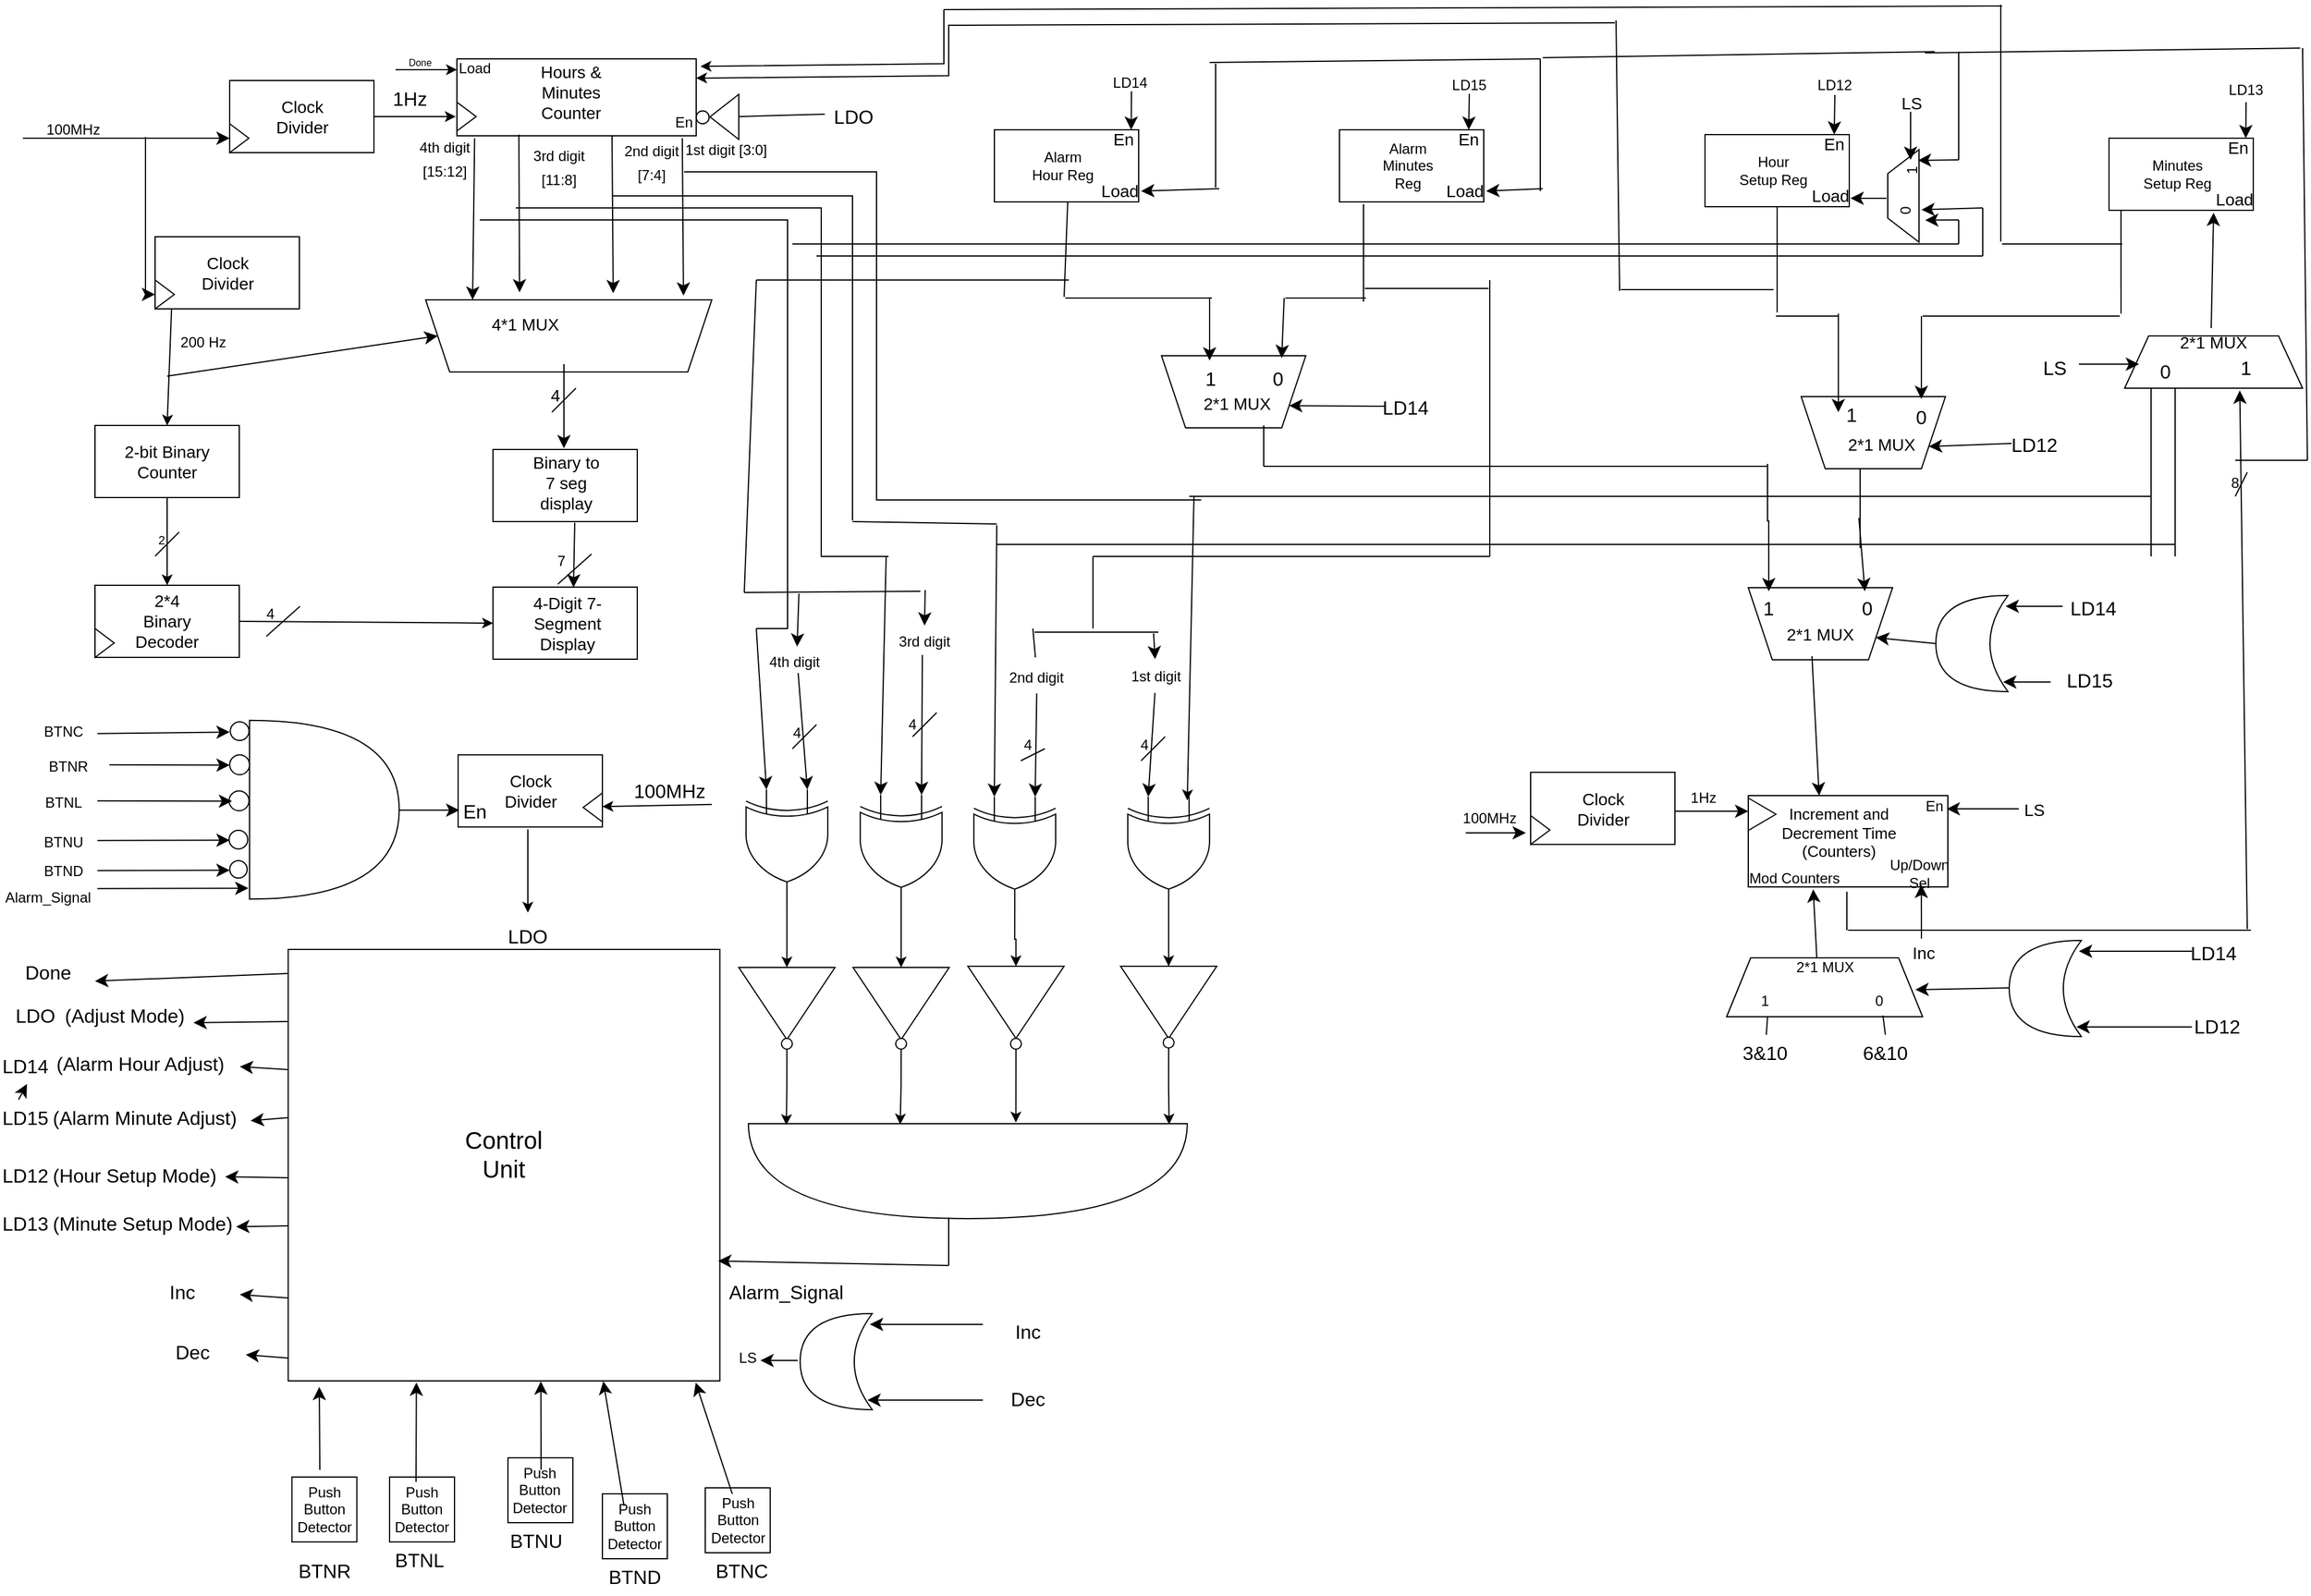 <mxfile version="24.3.1" type="device">
  <diagram name="Page-1" id="ovTE-kA_0FhMaoyyQNfJ">
    <mxGraphModel dx="1930" dy="1863" grid="1" gridSize="10" guides="1" tooltips="1" connect="1" arrows="1" fold="1" page="1" pageScale="1" pageWidth="850" pageHeight="1100" math="0" shadow="0">
      <root>
        <mxCell id="0" />
        <mxCell id="1" parent="0" />
        <mxCell id="bxZLJlHsnHyx1dcmcsCU-1" value="" style="rounded=0;whiteSpace=wrap;html=1;" parent="1" vertex="1">
          <mxGeometry x="-558" y="-696" width="120" height="60" as="geometry" />
        </mxCell>
        <mxCell id="bxZLJlHsnHyx1dcmcsCU-2" value="" style="triangle;whiteSpace=wrap;html=1;" parent="1" vertex="1">
          <mxGeometry x="-558" y="-660" width="16" height="24" as="geometry" />
        </mxCell>
        <mxCell id="bxZLJlHsnHyx1dcmcsCU-3" value="" style="rounded=0;whiteSpace=wrap;html=1;flipV=1;flipH=0;" parent="1" vertex="1">
          <mxGeometry x="-670" y="-276" width="120" height="60" as="geometry" />
        </mxCell>
        <mxCell id="bxZLJlHsnHyx1dcmcsCU-4" value="" style="triangle;whiteSpace=wrap;html=1;flipV=1;flipH=0;" parent="1" vertex="1">
          <mxGeometry x="-670" y="-240" width="16" height="24" as="geometry" />
        </mxCell>
        <mxCell id="bxZLJlHsnHyx1dcmcsCU-5" value="&lt;span style=&quot;font-size: 14px;&quot;&gt;2-bit Binary Counter&lt;/span&gt;" style="rounded=0;whiteSpace=wrap;html=1;" parent="1" vertex="1">
          <mxGeometry x="-670" y="-409" width="120" height="60" as="geometry" />
        </mxCell>
        <mxCell id="bxZLJlHsnHyx1dcmcsCU-6" value="" style="rounded=0;whiteSpace=wrap;html=1;direction=west;" parent="1" vertex="1">
          <mxGeometry x="-339" y="-389" width="120" height="60" as="geometry" />
        </mxCell>
        <mxCell id="bxZLJlHsnHyx1dcmcsCU-7" value="" style="rounded=0;whiteSpace=wrap;html=1;" parent="1" vertex="1">
          <mxGeometry x="-339" y="-274.5" width="120" height="60" as="geometry" />
        </mxCell>
        <mxCell id="bxZLJlHsnHyx1dcmcsCU-8" value="" style="shape=trapezoid;perimeter=trapezoidPerimeter;whiteSpace=wrap;html=1;fixedSize=1;direction=west;" parent="1" vertex="1">
          <mxGeometry x="-395" y="-513.5" width="238" height="60" as="geometry" />
        </mxCell>
        <mxCell id="bxZLJlHsnHyx1dcmcsCU-9" value="" style="rounded=0;whiteSpace=wrap;html=1;" parent="1" vertex="1">
          <mxGeometry x="-369" y="-714" width="199" height="64" as="geometry" />
        </mxCell>
        <mxCell id="bxZLJlHsnHyx1dcmcsCU-10" value="" style="triangle;whiteSpace=wrap;html=1;" parent="1" vertex="1">
          <mxGeometry x="-369" y="-678" width="16" height="24" as="geometry" />
        </mxCell>
        <mxCell id="bxZLJlHsnHyx1dcmcsCU-11" value="Clock Divider" style="text;strokeColor=none;fillColor=none;html=1;align=center;verticalAlign=middle;whiteSpace=wrap;rounded=0;fontSize=14;" parent="1" vertex="1">
          <mxGeometry x="-525.5" y="-677.5" width="55" height="23" as="geometry" />
        </mxCell>
        <mxCell id="bxZLJlHsnHyx1dcmcsCU-12" value="2*4 Binary Decoder" style="text;strokeColor=none;fillColor=none;html=1;align=center;verticalAlign=middle;whiteSpace=wrap;rounded=0;fontSize=14;" parent="1" vertex="1">
          <mxGeometry x="-640" y="-261" width="60" height="30" as="geometry" />
        </mxCell>
        <mxCell id="bxZLJlHsnHyx1dcmcsCU-14" value="Binary to 7 seg display" style="text;strokeColor=none;fillColor=none;html=1;align=center;verticalAlign=middle;whiteSpace=wrap;rounded=0;fontSize=14;direction=west;" parent="1" vertex="1">
          <mxGeometry x="-308" y="-376" width="60" height="30" as="geometry" />
        </mxCell>
        <mxCell id="bxZLJlHsnHyx1dcmcsCU-15" value="4-Digit 7-Segment Display" style="text;strokeColor=none;fillColor=none;html=1;align=center;verticalAlign=middle;whiteSpace=wrap;rounded=0;fontSize=14;" parent="1" vertex="1">
          <mxGeometry x="-307" y="-259.5" width="60" height="30" as="geometry" />
        </mxCell>
        <mxCell id="bxZLJlHsnHyx1dcmcsCU-16" value="4*1 MUX" style="text;strokeColor=none;fillColor=none;html=1;align=center;verticalAlign=middle;whiteSpace=wrap;rounded=0;fontSize=14;direction=west;" parent="1" vertex="1">
          <mxGeometry x="-342" y="-508" width="60" height="30" as="geometry" />
        </mxCell>
        <mxCell id="bxZLJlHsnHyx1dcmcsCU-17" value="Hours &amp;amp; Minutes Counter" style="text;strokeColor=none;fillColor=none;html=1;align=center;verticalAlign=middle;whiteSpace=wrap;rounded=0;fontSize=14;" parent="1" vertex="1">
          <mxGeometry x="-304" y="-700.75" width="60" height="30" as="geometry" />
        </mxCell>
        <mxCell id="bxZLJlHsnHyx1dcmcsCU-18" value="" style="endArrow=classic;html=1;rounded=0;fontSize=12;startSize=8;endSize=8;curved=1;entryX=0;entryY=0.5;entryDx=0;entryDy=0;" parent="1" target="bxZLJlHsnHyx1dcmcsCU-2" edge="1">
          <mxGeometry width="50" height="50" relative="1" as="geometry">
            <mxPoint x="-730" y="-648" as="sourcePoint" />
            <mxPoint x="-555" y="-654.5" as="targetPoint" />
          </mxGeometry>
        </mxCell>
        <mxCell id="bxZLJlHsnHyx1dcmcsCU-22" value="" style="endArrow=classic;html=1;rounded=0;fontSize=12;startSize=8;endSize=8;curved=1;entryX=0.558;entryY=0.005;entryDx=0;entryDy=0;entryPerimeter=0;" parent="1" target="bxZLJlHsnHyx1dcmcsCU-7" edge="1">
          <mxGeometry width="50" height="50" relative="1" as="geometry">
            <mxPoint x="-271" y="-328" as="sourcePoint" />
            <mxPoint x="-271" y="-256" as="targetPoint" />
          </mxGeometry>
        </mxCell>
        <mxCell id="bxZLJlHsnHyx1dcmcsCU-26" value="" style="endArrow=none;html=1;rounded=0;fontSize=12;startSize=8;endSize=8;curved=1;" parent="1" edge="1">
          <mxGeometry width="50" height="50" relative="1" as="geometry">
            <mxPoint x="-285" y="-277" as="sourcePoint" />
            <mxPoint x="-257" y="-302" as="targetPoint" />
          </mxGeometry>
        </mxCell>
        <mxCell id="bxZLJlHsnHyx1dcmcsCU-27" value="7" style="text;strokeColor=none;fillColor=none;html=1;align=center;verticalAlign=middle;whiteSpace=wrap;rounded=0;fontSize=12;" parent="1" vertex="1">
          <mxGeometry x="-312" y="-311" width="60" height="30" as="geometry" />
        </mxCell>
        <mxCell id="bxZLJlHsnHyx1dcmcsCU-33" value="100MHz&lt;div style=&quot;font-size: 12px;&quot;&gt;&lt;br style=&quot;font-size: 12px;&quot;&gt;&lt;/div&gt;" style="text;strokeColor=none;fillColor=none;html=1;align=center;verticalAlign=middle;whiteSpace=wrap;rounded=0;fontSize=12;" parent="1" vertex="1">
          <mxGeometry x="-718" y="-663" width="60" height="30" as="geometry" />
        </mxCell>
        <mxCell id="bxZLJlHsnHyx1dcmcsCU-37" value="" style="rounded=0;whiteSpace=wrap;html=1;" parent="1" vertex="1">
          <mxGeometry x="78" y="-655" width="120" height="60" as="geometry" />
        </mxCell>
        <mxCell id="bxZLJlHsnHyx1dcmcsCU-38" value="Alarm Hour Reg" style="text;strokeColor=none;fillColor=none;html=1;align=center;verticalAlign=middle;whiteSpace=wrap;rounded=0;fontSize=12;" parent="1" vertex="1">
          <mxGeometry x="105" y="-640" width="60" height="30" as="geometry" />
        </mxCell>
        <mxCell id="bxZLJlHsnHyx1dcmcsCU-39" value="En" style="text;strokeColor=none;fillColor=none;html=1;align=center;verticalAlign=middle;whiteSpace=wrap;rounded=0;fontSize=14;" parent="1" vertex="1">
          <mxGeometry x="173" y="-655" width="25" height="15" as="geometry" />
        </mxCell>
        <mxCell id="bxZLJlHsnHyx1dcmcsCU-40" value="Load" style="text;strokeColor=none;fillColor=none;html=1;align=center;verticalAlign=middle;whiteSpace=wrap;rounded=0;fontSize=14;" parent="1" vertex="1">
          <mxGeometry x="165" y="-615" width="35" height="22" as="geometry" />
        </mxCell>
        <mxCell id="bxZLJlHsnHyx1dcmcsCU-41" value="" style="rounded=0;whiteSpace=wrap;html=1;" parent="1" vertex="1">
          <mxGeometry x="365" y="-655" width="120" height="60" as="geometry" />
        </mxCell>
        <mxCell id="bxZLJlHsnHyx1dcmcsCU-42" value="Alarm Minutes Reg" style="text;strokeColor=none;fillColor=none;html=1;align=center;verticalAlign=middle;whiteSpace=wrap;rounded=0;fontSize=12;" parent="1" vertex="1">
          <mxGeometry x="392" y="-640" width="60" height="30" as="geometry" />
        </mxCell>
        <mxCell id="bxZLJlHsnHyx1dcmcsCU-43" value="En" style="text;strokeColor=none;fillColor=none;html=1;align=center;verticalAlign=middle;whiteSpace=wrap;rounded=0;fontSize=14;" parent="1" vertex="1">
          <mxGeometry x="460" y="-655" width="25" height="15" as="geometry" />
        </mxCell>
        <mxCell id="bxZLJlHsnHyx1dcmcsCU-44" value="Load" style="text;strokeColor=none;fillColor=none;html=1;align=center;verticalAlign=middle;whiteSpace=wrap;rounded=0;fontSize=14;" parent="1" vertex="1">
          <mxGeometry x="452" y="-615" width="35" height="22" as="geometry" />
        </mxCell>
        <mxCell id="bxZLJlHsnHyx1dcmcsCU-45" value="" style="rounded=0;whiteSpace=wrap;html=1;" parent="1" vertex="1">
          <mxGeometry x="669" y="-651" width="120" height="60" as="geometry" />
        </mxCell>
        <mxCell id="bxZLJlHsnHyx1dcmcsCU-46" value="Hour Setup Reg" style="text;strokeColor=none;fillColor=none;html=1;align=center;verticalAlign=middle;whiteSpace=wrap;rounded=0;fontSize=12;" parent="1" vertex="1">
          <mxGeometry x="696" y="-636" width="60" height="30" as="geometry" />
        </mxCell>
        <mxCell id="bxZLJlHsnHyx1dcmcsCU-47" value="En" style="text;strokeColor=none;fillColor=none;html=1;align=center;verticalAlign=middle;whiteSpace=wrap;rounded=0;fontSize=14;" parent="1" vertex="1">
          <mxGeometry x="764" y="-651" width="25" height="15" as="geometry" />
        </mxCell>
        <mxCell id="bxZLJlHsnHyx1dcmcsCU-48" value="Load" style="text;strokeColor=none;fillColor=none;html=1;align=center;verticalAlign=middle;whiteSpace=wrap;rounded=0;fontSize=14;" parent="1" vertex="1">
          <mxGeometry x="756" y="-611" width="35" height="22" as="geometry" />
        </mxCell>
        <mxCell id="bxZLJlHsnHyx1dcmcsCU-49" value="" style="rounded=0;whiteSpace=wrap;html=1;" parent="1" vertex="1">
          <mxGeometry x="1005" y="-648" width="120" height="60" as="geometry" />
        </mxCell>
        <mxCell id="bxZLJlHsnHyx1dcmcsCU-50" value="Minutes Setup Reg" style="text;strokeColor=none;fillColor=none;html=1;align=center;verticalAlign=middle;whiteSpace=wrap;rounded=0;fontSize=12;" parent="1" vertex="1">
          <mxGeometry x="1032" y="-633" width="60" height="30" as="geometry" />
        </mxCell>
        <mxCell id="bxZLJlHsnHyx1dcmcsCU-51" value="En" style="text;strokeColor=none;fillColor=none;html=1;align=center;verticalAlign=middle;whiteSpace=wrap;rounded=0;fontSize=14;" parent="1" vertex="1">
          <mxGeometry x="1100" y="-648" width="25" height="15" as="geometry" />
        </mxCell>
        <mxCell id="bxZLJlHsnHyx1dcmcsCU-52" value="Load" style="text;strokeColor=none;fillColor=none;html=1;align=center;verticalAlign=middle;whiteSpace=wrap;rounded=0;fontSize=14;" parent="1" vertex="1">
          <mxGeometry x="1092" y="-608" width="35" height="22" as="geometry" />
        </mxCell>
        <mxCell id="bxZLJlHsnHyx1dcmcsCU-53" value="" style="endArrow=classic;html=1;rounded=0;fontSize=12;startSize=8;endSize=8;curved=1;entryX=0.75;entryY=0;entryDx=0;entryDy=0;" parent="1" target="bxZLJlHsnHyx1dcmcsCU-39" edge="1">
          <mxGeometry width="50" height="50" relative="1" as="geometry">
            <mxPoint x="192" y="-687" as="sourcePoint" />
            <mxPoint x="194" y="-681" as="targetPoint" />
          </mxGeometry>
        </mxCell>
        <mxCell id="bxZLJlHsnHyx1dcmcsCU-54" value="LD14" style="text;strokeColor=none;fillColor=none;html=1;align=center;verticalAlign=middle;whiteSpace=wrap;rounded=0;fontSize=12;" parent="1" vertex="1">
          <mxGeometry x="161" y="-709" width="60" height="30" as="geometry" />
        </mxCell>
        <mxCell id="bxZLJlHsnHyx1dcmcsCU-55" style="edgeStyle=none;curved=1;rounded=0;orthogonalLoop=1;jettySize=auto;html=1;exitX=0;exitY=0;exitDx=0;exitDy=0;fontSize=12;startSize=8;endSize=8;" parent="1" source="bxZLJlHsnHyx1dcmcsCU-54" target="bxZLJlHsnHyx1dcmcsCU-54" edge="1">
          <mxGeometry relative="1" as="geometry" />
        </mxCell>
        <mxCell id="bxZLJlHsnHyx1dcmcsCU-56" value="" style="endArrow=classic;html=1;rounded=0;fontSize=12;startSize=8;endSize=8;curved=1;entryX=0.5;entryY=0;entryDx=0;entryDy=0;" parent="1" target="bxZLJlHsnHyx1dcmcsCU-43" edge="1">
          <mxGeometry width="50" height="50" relative="1" as="geometry">
            <mxPoint x="473" y="-685" as="sourcePoint" />
            <mxPoint x="474" y="-735" as="targetPoint" />
          </mxGeometry>
        </mxCell>
        <mxCell id="bxZLJlHsnHyx1dcmcsCU-57" value="&lt;font style=&quot;font-size: 12px;&quot;&gt;LD15&lt;/font&gt;" style="text;strokeColor=none;fillColor=none;html=1;align=center;verticalAlign=middle;whiteSpace=wrap;rounded=0;fontSize=16;" parent="1" vertex="1">
          <mxGeometry x="442.5" y="-709" width="60" height="30" as="geometry" />
        </mxCell>
        <mxCell id="bxZLJlHsnHyx1dcmcsCU-58" value="" style="endArrow=classic;html=1;rounded=0;fontSize=12;startSize=8;endSize=8;curved=1;entryX=0.5;entryY=0;entryDx=0;entryDy=0;" parent="1" target="bxZLJlHsnHyx1dcmcsCU-47" edge="1">
          <mxGeometry width="50" height="50" relative="1" as="geometry">
            <mxPoint x="777" y="-684" as="sourcePoint" />
            <mxPoint x="778" y="-727" as="targetPoint" />
          </mxGeometry>
        </mxCell>
        <mxCell id="bxZLJlHsnHyx1dcmcsCU-59" value="LD12" style="text;strokeColor=none;fillColor=none;html=1;align=center;verticalAlign=middle;whiteSpace=wrap;rounded=0;fontSize=12;" parent="1" vertex="1">
          <mxGeometry x="746.5" y="-707" width="60" height="30" as="geometry" />
        </mxCell>
        <mxCell id="bxZLJlHsnHyx1dcmcsCU-60" value="LD13" style="text;strokeColor=none;fillColor=none;html=1;align=center;verticalAlign=middle;whiteSpace=wrap;rounded=0;fontSize=12;" parent="1" vertex="1">
          <mxGeometry x="1089" y="-703" width="60" height="30" as="geometry" />
        </mxCell>
        <mxCell id="bxZLJlHsnHyx1dcmcsCU-61" value="" style="endArrow=classic;html=1;rounded=0;fontSize=12;startSize=8;endSize=8;curved=1;entryX=0.75;entryY=0;entryDx=0;entryDy=0;" parent="1" target="bxZLJlHsnHyx1dcmcsCU-51" edge="1">
          <mxGeometry width="50" height="50" relative="1" as="geometry">
            <mxPoint x="1119" y="-678" as="sourcePoint" />
            <mxPoint x="1121" y="-728" as="targetPoint" />
          </mxGeometry>
        </mxCell>
        <mxCell id="bxZLJlHsnHyx1dcmcsCU-62" value="" style="shape=trapezoid;perimeter=trapezoidPerimeter;whiteSpace=wrap;html=1;fixedSize=1;direction=west;" parent="1" vertex="1">
          <mxGeometry x="217" y="-467" width="120" height="60" as="geometry" />
        </mxCell>
        <mxCell id="bxZLJlHsnHyx1dcmcsCU-63" value="" style="shape=trapezoid;perimeter=trapezoidPerimeter;whiteSpace=wrap;html=1;fixedSize=1;direction=west;" parent="1" vertex="1">
          <mxGeometry x="705" y="-274" width="120" height="60" as="geometry" />
        </mxCell>
        <mxCell id="bxZLJlHsnHyx1dcmcsCU-64" value="" style="endArrow=none;html=1;rounded=0;fontSize=12;startSize=8;endSize=8;curved=1;" parent="1" edge="1">
          <mxGeometry width="50" height="50" relative="1" as="geometry">
            <mxPoint x="136" y="-516" as="sourcePoint" />
            <mxPoint x="139" y="-595" as="targetPoint" />
          </mxGeometry>
        </mxCell>
        <mxCell id="bxZLJlHsnHyx1dcmcsCU-65" value="" style="endArrow=none;html=1;rounded=0;fontSize=12;startSize=8;endSize=8;curved=1;" parent="1" edge="1">
          <mxGeometry width="50" height="50" relative="1" as="geometry">
            <mxPoint x="137" y="-515" as="sourcePoint" />
            <mxPoint x="259" y="-515" as="targetPoint" />
          </mxGeometry>
        </mxCell>
        <mxCell id="bxZLJlHsnHyx1dcmcsCU-66" value="" style="endArrow=classic;html=1;rounded=0;fontSize=12;startSize=8;endSize=8;curved=1;" parent="1" edge="1">
          <mxGeometry width="50" height="50" relative="1" as="geometry">
            <mxPoint x="257" y="-515" as="sourcePoint" />
            <mxPoint x="257" y="-463" as="targetPoint" />
          </mxGeometry>
        </mxCell>
        <mxCell id="bxZLJlHsnHyx1dcmcsCU-67" value="" style="endArrow=none;html=1;rounded=0;fontSize=12;startSize=8;endSize=8;curved=1;" parent="1" edge="1">
          <mxGeometry width="50" height="50" relative="1" as="geometry">
            <mxPoint x="385" y="-512" as="sourcePoint" />
            <mxPoint x="385" y="-593" as="targetPoint" />
          </mxGeometry>
        </mxCell>
        <mxCell id="bxZLJlHsnHyx1dcmcsCU-68" value="" style="endArrow=none;html=1;rounded=0;fontSize=12;startSize=8;endSize=8;curved=1;" parent="1" edge="1">
          <mxGeometry width="50" height="50" relative="1" as="geometry">
            <mxPoint x="320" y="-515" as="sourcePoint" />
            <mxPoint x="387" y="-515" as="targetPoint" />
          </mxGeometry>
        </mxCell>
        <mxCell id="bxZLJlHsnHyx1dcmcsCU-69" value="" style="endArrow=classic;html=1;rounded=0;fontSize=12;startSize=8;endSize=8;curved=1;entryX=0.167;entryY=0.967;entryDx=0;entryDy=0;entryPerimeter=0;" parent="1" target="bxZLJlHsnHyx1dcmcsCU-62" edge="1">
          <mxGeometry width="50" height="50" relative="1" as="geometry">
            <mxPoint x="319" y="-515" as="sourcePoint" />
            <mxPoint x="369" y="-565" as="targetPoint" />
          </mxGeometry>
        </mxCell>
        <mxCell id="bxZLJlHsnHyx1dcmcsCU-70" value="" style="shape=trapezoid;perimeter=trapezoidPerimeter;whiteSpace=wrap;html=1;fixedSize=1;direction=west;" parent="1" vertex="1">
          <mxGeometry x="749" y="-433" width="120" height="60" as="geometry" />
        </mxCell>
        <mxCell id="bxZLJlHsnHyx1dcmcsCU-71" value="" style="endArrow=none;html=1;rounded=0;fontSize=12;startSize=8;endSize=8;curved=1;" parent="1" edge="1">
          <mxGeometry width="50" height="50" relative="1" as="geometry">
            <mxPoint x="728" y="-500" as="sourcePoint" />
            <mxPoint x="780" y="-500" as="targetPoint" />
          </mxGeometry>
        </mxCell>
        <mxCell id="bxZLJlHsnHyx1dcmcsCU-72" value="" style="endArrow=classic;html=1;rounded=0;fontSize=12;startSize=8;endSize=8;curved=1;entryX=0.315;entryY=0.433;entryDx=0;entryDy=0;entryPerimeter=0;" parent="1" edge="1" target="bxZLJlHsnHyx1dcmcsCU-85">
          <mxGeometry width="50" height="50" relative="1" as="geometry">
            <mxPoint x="779.91" y="-502" as="sourcePoint" />
            <mxPoint x="779.91" y="-450" as="targetPoint" />
          </mxGeometry>
        </mxCell>
        <mxCell id="bxZLJlHsnHyx1dcmcsCU-73" value="" style="endArrow=none;html=1;rounded=0;fontSize=12;startSize=8;endSize=8;curved=1;" parent="1" edge="1">
          <mxGeometry width="50" height="50" relative="1" as="geometry">
            <mxPoint x="850" y="-500" as="sourcePoint" />
            <mxPoint x="1014" y="-500" as="targetPoint" />
          </mxGeometry>
        </mxCell>
        <mxCell id="bxZLJlHsnHyx1dcmcsCU-74" value="" style="endArrow=classic;html=1;rounded=0;fontSize=12;startSize=8;endSize=8;curved=1;entryX=0.167;entryY=0.967;entryDx=0;entryDy=0;entryPerimeter=0;" parent="1" target="bxZLJlHsnHyx1dcmcsCU-70" edge="1">
          <mxGeometry width="50" height="50" relative="1" as="geometry">
            <mxPoint x="849" y="-500" as="sourcePoint" />
            <mxPoint x="996" y="-550" as="targetPoint" />
          </mxGeometry>
        </mxCell>
        <mxCell id="bxZLJlHsnHyx1dcmcsCU-75" value="" style="endArrow=none;html=1;rounded=0;fontSize=12;startSize=8;endSize=8;curved=1;entryX=0.083;entryY=1;entryDx=0;entryDy=0;entryPerimeter=0;" parent="1" target="bxZLJlHsnHyx1dcmcsCU-49" edge="1">
          <mxGeometry width="50" height="50" relative="1" as="geometry">
            <mxPoint x="1015" y="-502" as="sourcePoint" />
            <mxPoint x="1023" y="-586" as="targetPoint" />
          </mxGeometry>
        </mxCell>
        <mxCell id="bxZLJlHsnHyx1dcmcsCU-76" value="" style="endArrow=none;html=1;rounded=0;fontSize=12;startSize=8;endSize=8;curved=1;entryX=0.5;entryY=1;entryDx=0;entryDy=0;" parent="1" target="bxZLJlHsnHyx1dcmcsCU-45" edge="1">
          <mxGeometry width="50" height="50" relative="1" as="geometry">
            <mxPoint x="729" y="-503" as="sourcePoint" />
            <mxPoint x="719" y="-591" as="targetPoint" />
          </mxGeometry>
        </mxCell>
        <mxCell id="bxZLJlHsnHyx1dcmcsCU-77" value="" style="endArrow=none;html=1;rounded=0;fontSize=12;startSize=8;endSize=8;curved=1;" parent="1" edge="1">
          <mxGeometry width="50" height="50" relative="1" as="geometry">
            <mxPoint x="798" y="-307" as="sourcePoint" />
            <mxPoint x="798" y="-373" as="targetPoint" />
          </mxGeometry>
        </mxCell>
        <mxCell id="bxZLJlHsnHyx1dcmcsCU-79" value="" style="endArrow=none;html=1;rounded=0;fontSize=12;startSize=8;endSize=8;curved=1;" parent="1" edge="1">
          <mxGeometry width="50" height="50" relative="1" as="geometry">
            <mxPoint x="302" y="-375" as="sourcePoint" />
            <mxPoint x="302" y="-409" as="targetPoint" />
          </mxGeometry>
        </mxCell>
        <mxCell id="bxZLJlHsnHyx1dcmcsCU-80" value="" style="endArrow=classic;html=1;rounded=0;fontSize=12;startSize=8;endSize=8;curved=1;entryX=0.192;entryY=0.95;entryDx=0;entryDy=0;entryPerimeter=0;" parent="1" target="bxZLJlHsnHyx1dcmcsCU-63" edge="1">
          <mxGeometry width="50" height="50" relative="1" as="geometry">
            <mxPoint x="797" y="-332" as="sourcePoint" />
            <mxPoint x="677" y="-378" as="targetPoint" />
          </mxGeometry>
        </mxCell>
        <mxCell id="bxZLJlHsnHyx1dcmcsCU-81" value="" style="endArrow=classic;html=1;rounded=0;fontSize=12;startSize=8;endSize=8;curved=1;entryX=0.858;entryY=0.95;entryDx=0;entryDy=0;entryPerimeter=0;" parent="1" target="bxZLJlHsnHyx1dcmcsCU-63" edge="1">
          <mxGeometry width="50" height="50" relative="1" as="geometry">
            <mxPoint x="722" y="-330" as="sourcePoint" />
            <mxPoint x="594" y="-386" as="targetPoint" />
          </mxGeometry>
        </mxCell>
        <mxCell id="bxZLJlHsnHyx1dcmcsCU-82" value="0" style="text;strokeColor=none;fillColor=none;html=1;align=center;verticalAlign=middle;whiteSpace=wrap;rounded=0;fontSize=16;" parent="1" vertex="1">
          <mxGeometry x="284" y="-463" width="60" height="30" as="geometry" />
        </mxCell>
        <mxCell id="bxZLJlHsnHyx1dcmcsCU-83" value="1" style="text;strokeColor=none;fillColor=none;html=1;align=center;verticalAlign=middle;whiteSpace=wrap;rounded=0;fontSize=16;" parent="1" vertex="1">
          <mxGeometry x="228" y="-463" width="60" height="30" as="geometry" />
        </mxCell>
        <mxCell id="bxZLJlHsnHyx1dcmcsCU-84" value="0" style="text;strokeColor=none;fillColor=none;html=1;align=center;verticalAlign=middle;whiteSpace=wrap;rounded=0;fontSize=16;" parent="1" vertex="1">
          <mxGeometry x="819" y="-431" width="60" height="30" as="geometry" />
        </mxCell>
        <mxCell id="bxZLJlHsnHyx1dcmcsCU-85" value="1" style="text;strokeColor=none;fillColor=none;html=1;align=center;verticalAlign=middle;whiteSpace=wrap;rounded=0;fontSize=16;" parent="1" vertex="1">
          <mxGeometry x="761" y="-433" width="60" height="30" as="geometry" />
        </mxCell>
        <mxCell id="bxZLJlHsnHyx1dcmcsCU-86" value="" style="endArrow=classic;html=1;rounded=0;fontSize=12;startSize=8;endSize=8;curved=1;entryX=0;entryY=0.25;entryDx=0;entryDy=0;" parent="1" target="bxZLJlHsnHyx1dcmcsCU-62" edge="1">
          <mxGeometry width="50" height="50" relative="1" as="geometry">
            <mxPoint x="403" y="-425" as="sourcePoint" />
            <mxPoint x="439" y="-460" as="targetPoint" />
          </mxGeometry>
        </mxCell>
        <mxCell id="bxZLJlHsnHyx1dcmcsCU-87" value="" style="endArrow=classic;html=1;rounded=0;fontSize=12;startSize=8;endSize=8;curved=1;entryX=0;entryY=0.25;entryDx=0;entryDy=0;" parent="1" target="bxZLJlHsnHyx1dcmcsCU-70" edge="1">
          <mxGeometry width="50" height="50" relative="1" as="geometry">
            <mxPoint x="924" y="-394" as="sourcePoint" />
            <mxPoint x="969" y="-438" as="targetPoint" />
          </mxGeometry>
        </mxCell>
        <mxCell id="bxZLJlHsnHyx1dcmcsCU-88" value="LD14" style="text;strokeColor=none;fillColor=none;html=1;align=center;verticalAlign=middle;whiteSpace=wrap;rounded=0;fontSize=16;" parent="1" vertex="1">
          <mxGeometry x="390" y="-439" width="60" height="30" as="geometry" />
        </mxCell>
        <mxCell id="bxZLJlHsnHyx1dcmcsCU-89" value="LD12" style="text;strokeColor=none;fillColor=none;html=1;align=center;verticalAlign=middle;whiteSpace=wrap;rounded=0;fontSize=16;" parent="1" vertex="1">
          <mxGeometry x="913" y="-408" width="60" height="30" as="geometry" />
        </mxCell>
        <mxCell id="bxZLJlHsnHyx1dcmcsCU-90" value="" style="shape=xor;whiteSpace=wrap;html=1;direction=west;" parent="1" vertex="1">
          <mxGeometry x="861" y="-267.5" width="60" height="80" as="geometry" />
        </mxCell>
        <mxCell id="bxZLJlHsnHyx1dcmcsCU-91" value="" style="endArrow=classic;html=1;rounded=0;fontSize=12;startSize=8;endSize=8;curved=1;entryX=0.033;entryY=0.888;entryDx=0;entryDy=0;entryPerimeter=0;" parent="1" target="bxZLJlHsnHyx1dcmcsCU-90" edge="1">
          <mxGeometry width="50" height="50" relative="1" as="geometry">
            <mxPoint x="966.5" y="-258.5" as="sourcePoint" />
            <mxPoint x="1056" y="-305.5" as="targetPoint" />
          </mxGeometry>
        </mxCell>
        <mxCell id="bxZLJlHsnHyx1dcmcsCU-92" value="" style="endArrow=classic;html=1;rounded=0;fontSize=12;startSize=8;endSize=8;curved=1;entryX=0.067;entryY=0.1;entryDx=0;entryDy=0;entryPerimeter=0;" parent="1" target="bxZLJlHsnHyx1dcmcsCU-90" edge="1">
          <mxGeometry width="50" height="50" relative="1" as="geometry">
            <mxPoint x="956.5" y="-195.5" as="sourcePoint" />
            <mxPoint x="1056" y="-241.5" as="targetPoint" />
          </mxGeometry>
        </mxCell>
        <mxCell id="bxZLJlHsnHyx1dcmcsCU-93" value="LD14" style="text;strokeColor=none;fillColor=none;html=1;align=center;verticalAlign=middle;whiteSpace=wrap;rounded=0;fontSize=16;" parent="1" vertex="1">
          <mxGeometry x="961.5" y="-272" width="60" height="30" as="geometry" />
        </mxCell>
        <mxCell id="bxZLJlHsnHyx1dcmcsCU-94" value="LD15" style="text;strokeColor=none;fillColor=none;html=1;align=center;verticalAlign=middle;whiteSpace=wrap;rounded=0;fontSize=16;" parent="1" vertex="1">
          <mxGeometry x="958.5" y="-212" width="60" height="30" as="geometry" />
        </mxCell>
        <mxCell id="bxZLJlHsnHyx1dcmcsCU-95" value="" style="endArrow=classic;html=1;rounded=0;fontSize=12;startSize=8;endSize=8;curved=1;entryX=0;entryY=0.25;entryDx=0;entryDy=0;exitX=1;exitY=0.5;exitDx=0;exitDy=0;exitPerimeter=0;" parent="1" target="bxZLJlHsnHyx1dcmcsCU-63" edge="1" source="bxZLJlHsnHyx1dcmcsCU-90">
          <mxGeometry width="50" height="50" relative="1" as="geometry">
            <mxPoint x="885" y="-246" as="sourcePoint" />
            <mxPoint x="935" y="-296" as="targetPoint" />
          </mxGeometry>
        </mxCell>
        <mxCell id="bxZLJlHsnHyx1dcmcsCU-96" value="0" style="text;strokeColor=none;fillColor=none;html=1;align=center;verticalAlign=middle;whiteSpace=wrap;rounded=0;fontSize=16;" parent="1" vertex="1">
          <mxGeometry x="774" y="-272" width="60" height="30" as="geometry" />
        </mxCell>
        <mxCell id="bxZLJlHsnHyx1dcmcsCU-97" value="1" style="text;strokeColor=none;fillColor=none;html=1;align=center;verticalAlign=middle;whiteSpace=wrap;rounded=0;fontSize=16;" parent="1" vertex="1">
          <mxGeometry x="692" y="-272" width="60" height="30" as="geometry" />
        </mxCell>
        <mxCell id="bxZLJlHsnHyx1dcmcsCU-98" value="" style="rounded=0;whiteSpace=wrap;html=1;" parent="1" vertex="1">
          <mxGeometry x="705" y="-101" width="166" height="76" as="geometry" />
        </mxCell>
        <mxCell id="bxZLJlHsnHyx1dcmcsCU-99" value="Increment and Decrement Time (Counters)" style="text;strokeColor=none;fillColor=none;html=1;align=center;verticalAlign=middle;whiteSpace=wrap;rounded=0;fontSize=13;" parent="1" vertex="1">
          <mxGeometry x="731" y="-72" width="99" height="4" as="geometry" />
        </mxCell>
        <mxCell id="bxZLJlHsnHyx1dcmcsCU-100" value="" style="triangle;whiteSpace=wrap;html=1;" parent="1" vertex="1">
          <mxGeometry x="705" y="-99" width="23" height="27" as="geometry" />
        </mxCell>
        <mxCell id="bxZLJlHsnHyx1dcmcsCU-101" value="Up/Down Sel" style="text;strokeColor=none;fillColor=none;html=1;align=center;verticalAlign=middle;whiteSpace=wrap;rounded=0;fontSize=12;" parent="1" vertex="1">
          <mxGeometry x="834" y="-41.5" width="27" height="11" as="geometry" />
        </mxCell>
        <mxCell id="bxZLJlHsnHyx1dcmcsCU-102" value="" style="endArrow=classic;html=1;rounded=0;fontSize=12;startSize=8;endSize=8;curved=1;exitX=0.383;exitY=1.117;exitDx=0;exitDy=0;entryX=0.355;entryY=0;entryDx=0;entryDy=0;exitPerimeter=0;entryPerimeter=0;" parent="1" source="bxZLJlHsnHyx1dcmcsCU-209" target="bxZLJlHsnHyx1dcmcsCU-98" edge="1">
          <mxGeometry width="50" height="50" relative="1" as="geometry">
            <mxPoint x="576" y="-219" as="sourcePoint" />
            <mxPoint x="573" y="-140" as="targetPoint" />
          </mxGeometry>
        </mxCell>
        <mxCell id="bxZLJlHsnHyx1dcmcsCU-103" value="LS" style="text;strokeColor=none;fillColor=none;html=1;align=center;verticalAlign=middle;whiteSpace=wrap;rounded=0;fontSize=12;" parent="1" vertex="1">
          <mxGeometry x="-134.56" y="360" width="16" height="13" as="geometry" />
        </mxCell>
        <mxCell id="bxZLJlHsnHyx1dcmcsCU-104" value="" style="shape=xor;whiteSpace=wrap;html=1;direction=west;" parent="1" vertex="1">
          <mxGeometry x="-83.56" y="330" width="60" height="80" as="geometry" />
        </mxCell>
        <mxCell id="bxZLJlHsnHyx1dcmcsCU-105" value="" style="endArrow=classic;html=1;rounded=0;fontSize=12;startSize=8;endSize=8;curved=1;entryX=0.033;entryY=0.888;entryDx=0;entryDy=0;entryPerimeter=0;" parent="1" target="bxZLJlHsnHyx1dcmcsCU-104" edge="1">
          <mxGeometry width="50" height="50" relative="1" as="geometry">
            <mxPoint x="68.44" y="339" as="sourcePoint" />
            <mxPoint x="111.44" y="292" as="targetPoint" />
          </mxGeometry>
        </mxCell>
        <mxCell id="bxZLJlHsnHyx1dcmcsCU-106" value="" style="endArrow=classic;html=1;rounded=0;fontSize=12;startSize=8;endSize=8;curved=1;entryX=0.067;entryY=0.1;entryDx=0;entryDy=0;entryPerimeter=0;" parent="1" target="bxZLJlHsnHyx1dcmcsCU-104" edge="1">
          <mxGeometry width="50" height="50" relative="1" as="geometry">
            <mxPoint x="68.44" y="402" as="sourcePoint" />
            <mxPoint x="111.44" y="356" as="targetPoint" />
          </mxGeometry>
        </mxCell>
        <mxCell id="bxZLJlHsnHyx1dcmcsCU-109" value="" style="endArrow=classic;html=1;rounded=0;fontSize=12;startSize=8;endSize=8;curved=1;" parent="1" edge="1">
          <mxGeometry width="50" height="50" relative="1" as="geometry">
            <mxPoint x="-85.56" y="369" as="sourcePoint" />
            <mxPoint x="-116.56" y="369" as="targetPoint" />
          </mxGeometry>
        </mxCell>
        <mxCell id="bxZLJlHsnHyx1dcmcsCU-110" value="" style="endArrow=none;html=1;rounded=0;fontSize=12;startSize=8;endSize=8;curved=1;" parent="1" edge="1">
          <mxGeometry width="50" height="50" relative="1" as="geometry">
            <mxPoint x="787" y="-21" as="sourcePoint" />
            <mxPoint x="787" y="11" as="targetPoint" />
          </mxGeometry>
        </mxCell>
        <mxCell id="bxZLJlHsnHyx1dcmcsCU-111" value="" style="endArrow=none;html=1;rounded=0;fontSize=12;startSize=8;endSize=8;curved=1;" parent="1" edge="1">
          <mxGeometry width="50" height="50" relative="1" as="geometry">
            <mxPoint x="788" y="11" as="sourcePoint" />
            <mxPoint x="1123" y="11" as="targetPoint" />
          </mxGeometry>
        </mxCell>
        <mxCell id="bxZLJlHsnHyx1dcmcsCU-114" value="" style="endArrow=none;html=1;rounded=0;fontSize=12;startSize=8;endSize=8;curved=1;" parent="1" edge="1">
          <mxGeometry width="50" height="50" relative="1" as="geometry">
            <mxPoint x="1170" y="-380" as="sourcePoint" />
            <mxPoint x="1166" y="-723" as="targetPoint" />
          </mxGeometry>
        </mxCell>
        <mxCell id="bxZLJlHsnHyx1dcmcsCU-115" value="" style="endArrow=none;html=1;rounded=0;fontSize=12;startSize=8;endSize=8;curved=1;" parent="1" edge="1">
          <mxGeometry width="50" height="50" relative="1" as="geometry">
            <mxPoint x="852" y="-719" as="sourcePoint" />
            <mxPoint x="1164" y="-723" as="targetPoint" />
          </mxGeometry>
        </mxCell>
        <mxCell id="bxZLJlHsnHyx1dcmcsCU-117" value="" style="endArrow=none;html=1;rounded=0;fontSize=12;startSize=8;endSize=8;curved=1;" parent="1" edge="1">
          <mxGeometry width="50" height="50" relative="1" as="geometry">
            <mxPoint x="726" y="-522" as="sourcePoint" />
            <mxPoint x="599" y="-522" as="targetPoint" />
          </mxGeometry>
        </mxCell>
        <mxCell id="bxZLJlHsnHyx1dcmcsCU-118" value="" style="endArrow=none;html=1;rounded=0;fontSize=12;startSize=8;endSize=8;curved=1;" parent="1" edge="1">
          <mxGeometry width="50" height="50" relative="1" as="geometry">
            <mxPoint x="598" y="-521" as="sourcePoint" />
            <mxPoint x="595" y="-746" as="targetPoint" />
          </mxGeometry>
        </mxCell>
        <mxCell id="bxZLJlHsnHyx1dcmcsCU-119" value="" style="endArrow=none;html=1;rounded=0;fontSize=12;startSize=8;endSize=8;curved=1;" parent="1" edge="1">
          <mxGeometry width="50" height="50" relative="1" as="geometry">
            <mxPoint x="594" y="-744" as="sourcePoint" />
            <mxPoint x="50" y="-742" as="targetPoint" />
          </mxGeometry>
        </mxCell>
        <mxCell id="bxZLJlHsnHyx1dcmcsCU-122" value="" style="endArrow=none;html=1;rounded=0;fontSize=12;startSize=8;endSize=8;curved=1;" parent="1" edge="1">
          <mxGeometry width="50" height="50" relative="1" as="geometry">
            <mxPoint x="916" y="-560" as="sourcePoint" />
            <mxPoint x="1016" y="-560" as="targetPoint" />
          </mxGeometry>
        </mxCell>
        <mxCell id="bxZLJlHsnHyx1dcmcsCU-144" value="" style="triangle;whiteSpace=wrap;html=1;direction=south;" parent="1" vertex="1">
          <mxGeometry x="-134.56" y="42" width="80" height="60" as="geometry" />
        </mxCell>
        <mxCell id="bxZLJlHsnHyx1dcmcsCU-145" value="" style="ellipse;whiteSpace=wrap;html=1;aspect=fixed;" parent="1" vertex="1">
          <mxGeometry x="-99.06" y="101" width="9" height="9" as="geometry" />
        </mxCell>
        <mxCell id="bxZLJlHsnHyx1dcmcsCU-155" value="" style="shape=or;whiteSpace=wrap;html=1;direction=south;" parent="1" vertex="1">
          <mxGeometry x="-126.56" y="172" width="365" height="79" as="geometry" />
        </mxCell>
        <mxCell id="bxZLJlHsnHyx1dcmcsCU-158" value="Alarm_Signal" style="text;strokeColor=none;fillColor=none;html=1;align=center;verticalAlign=middle;whiteSpace=wrap;rounded=0;fontSize=16;" parent="1" vertex="1">
          <mxGeometry x="-124.56" y="297" width="60" height="30" as="geometry" />
        </mxCell>
        <mxCell id="bxZLJlHsnHyx1dcmcsCU-159" value="" style="endArrow=none;html=1;rounded=0;fontSize=12;startSize=8;endSize=8;curved=1;" parent="1" edge="1">
          <mxGeometry width="50" height="50" relative="1" as="geometry">
            <mxPoint x="534" y="-715" as="sourcePoint" />
            <mxPoint x="860" y="-720" as="targetPoint" />
          </mxGeometry>
        </mxCell>
        <mxCell id="bxZLJlHsnHyx1dcmcsCU-160" value="" style="endArrow=none;html=1;rounded=0;fontSize=12;startSize=8;endSize=8;curved=1;" parent="1" edge="1">
          <mxGeometry width="50" height="50" relative="1" as="geometry">
            <mxPoint x="532" y="-604" as="sourcePoint" />
            <mxPoint x="532" y="-714" as="targetPoint" />
          </mxGeometry>
        </mxCell>
        <mxCell id="bxZLJlHsnHyx1dcmcsCU-161" value="" style="endArrow=classic;html=1;rounded=0;fontSize=12;startSize=8;endSize=8;curved=1;entryX=1;entryY=0.5;entryDx=0;entryDy=0;" parent="1" target="bxZLJlHsnHyx1dcmcsCU-44" edge="1">
          <mxGeometry width="50" height="50" relative="1" as="geometry">
            <mxPoint x="534" y="-606" as="sourcePoint" />
            <mxPoint x="584" y="-656" as="targetPoint" />
          </mxGeometry>
        </mxCell>
        <mxCell id="bxZLJlHsnHyx1dcmcsCU-162" value="" style="endArrow=none;html=1;rounded=0;fontSize=12;startSize=8;endSize=8;curved=1;" parent="1" edge="1">
          <mxGeometry width="50" height="50" relative="1" as="geometry">
            <mxPoint x="257" y="-711" as="sourcePoint" />
            <mxPoint x="532" y="-714" as="targetPoint" />
          </mxGeometry>
        </mxCell>
        <mxCell id="bxZLJlHsnHyx1dcmcsCU-163" value="" style="endArrow=none;html=1;rounded=0;fontSize=12;startSize=8;endSize=8;curved=1;" parent="1" edge="1">
          <mxGeometry width="50" height="50" relative="1" as="geometry">
            <mxPoint x="262" y="-607" as="sourcePoint" />
            <mxPoint x="262" y="-710" as="targetPoint" />
          </mxGeometry>
        </mxCell>
        <mxCell id="bxZLJlHsnHyx1dcmcsCU-164" value="" style="endArrow=classic;html=1;rounded=0;fontSize=12;startSize=8;endSize=8;curved=1;entryX=1;entryY=0.5;entryDx=0;entryDy=0;" parent="1" target="bxZLJlHsnHyx1dcmcsCU-40" edge="1">
          <mxGeometry width="50" height="50" relative="1" as="geometry">
            <mxPoint x="265" y="-606" as="sourcePoint" />
            <mxPoint x="315" y="-656" as="targetPoint" />
          </mxGeometry>
        </mxCell>
        <mxCell id="bxZLJlHsnHyx1dcmcsCU-165" value="" style="endArrow=none;html=1;rounded=0;fontSize=12;startSize=8;endSize=8;curved=1;" parent="1" edge="1">
          <mxGeometry width="50" height="50" relative="1" as="geometry">
            <mxPoint x="123.0" y="-397" as="sourcePoint" />
            <mxPoint x="123" y="-397" as="targetPoint" />
          </mxGeometry>
        </mxCell>
        <mxCell id="bxZLJlHsnHyx1dcmcsCU-166" value="" style="endArrow=none;html=1;rounded=0;fontSize=12;startSize=8;endSize=8;curved=1;" parent="1" edge="1">
          <mxGeometry width="50" height="50" relative="1" as="geometry">
            <mxPoint x="386" y="-523" as="sourcePoint" />
            <mxPoint x="489" y="-523" as="targetPoint" />
          </mxGeometry>
        </mxCell>
        <mxCell id="bxZLJlHsnHyx1dcmcsCU-167" value="" style="endArrow=classic;html=1;rounded=0;fontSize=12;startSize=8;endSize=8;curved=1;entryX=0;entryY=0.25;entryDx=0;entryDy=0;entryPerimeter=0;" parent="1" source="bxZLJlHsnHyx1dcmcsCU-280" target="zsQn-SWkJ-bh9JfCaFK9-18" edge="1">
          <mxGeometry width="50" height="50" relative="1" as="geometry">
            <mxPoint x="114.44" y="-486" as="sourcePoint" />
            <mxPoint x="110.44" y="-134" as="targetPoint" />
          </mxGeometry>
        </mxCell>
        <mxCell id="bxZLJlHsnHyx1dcmcsCU-169" value="" style="endArrow=none;html=1;rounded=0;fontSize=12;startSize=8;endSize=8;curved=1;" parent="1" edge="1">
          <mxGeometry width="50" height="50" relative="1" as="geometry">
            <mxPoint x="-130" y="-270" as="sourcePoint" />
            <mxPoint x="16.44" y="-271" as="targetPoint" />
          </mxGeometry>
        </mxCell>
        <mxCell id="bxZLJlHsnHyx1dcmcsCU-170" value="" style="endArrow=classic;html=1;rounded=0;fontSize=12;startSize=8;endSize=8;curved=1;entryX=0;entryY=0.25;entryDx=0;entryDy=0;entryPerimeter=0;" parent="1" target="zsQn-SWkJ-bh9JfCaFK9-17" edge="1">
          <mxGeometry width="50" height="50" relative="1" as="geometry">
            <mxPoint x="18.085" y="-218" as="sourcePoint" />
            <mxPoint x="20.44" y="-139" as="targetPoint" />
          </mxGeometry>
        </mxCell>
        <mxCell id="bxZLJlHsnHyx1dcmcsCU-187" style="edgeStyle=none;curved=1;rounded=0;orthogonalLoop=1;jettySize=auto;html=1;exitX=0.5;exitY=0;exitDx=0;exitDy=0;fontSize=12;startSize=8;endSize=8;" parent="1" edge="1">
          <mxGeometry relative="1" as="geometry">
            <mxPoint x="586.0" y="-578.0" as="sourcePoint" />
            <mxPoint x="586.0" y="-578.0" as="targetPoint" />
          </mxGeometry>
        </mxCell>
        <mxCell id="bxZLJlHsnHyx1dcmcsCU-188" value="" style="rounded=0;whiteSpace=wrap;html=1;" parent="1" vertex="1">
          <mxGeometry x="-620" y="-566" width="120" height="60" as="geometry" />
        </mxCell>
        <mxCell id="bxZLJlHsnHyx1dcmcsCU-189" value="" style="triangle;whiteSpace=wrap;html=1;" parent="1" vertex="1">
          <mxGeometry x="-620" y="-530" width="16" height="24" as="geometry" />
        </mxCell>
        <mxCell id="bxZLJlHsnHyx1dcmcsCU-190" value="Clock Divider" style="text;strokeColor=none;fillColor=none;html=1;align=center;verticalAlign=middle;whiteSpace=wrap;rounded=0;fontSize=14;" parent="1" vertex="1">
          <mxGeometry x="-587.5" y="-547.5" width="55" height="23" as="geometry" />
        </mxCell>
        <mxCell id="bxZLJlHsnHyx1dcmcsCU-191" value="" style="endArrow=none;html=1;rounded=0;fontSize=12;startSize=8;endSize=8;curved=1;" parent="1" edge="1">
          <mxGeometry width="50" height="50" relative="1" as="geometry">
            <mxPoint x="-628" y="-518" as="sourcePoint" />
            <mxPoint x="-628" y="-649" as="targetPoint" />
          </mxGeometry>
        </mxCell>
        <mxCell id="bxZLJlHsnHyx1dcmcsCU-192" value="" style="endArrow=classic;html=1;rounded=0;fontSize=12;startSize=8;endSize=8;curved=1;entryX=0;entryY=0.5;entryDx=0;entryDy=0;" parent="1" target="bxZLJlHsnHyx1dcmcsCU-189" edge="1">
          <mxGeometry width="50" height="50" relative="1" as="geometry">
            <mxPoint x="-628" y="-518" as="sourcePoint" />
            <mxPoint x="-578" y="-512" as="targetPoint" />
          </mxGeometry>
        </mxCell>
        <mxCell id="bxZLJlHsnHyx1dcmcsCU-194" value="1Hz" style="text;strokeColor=none;fillColor=none;html=1;align=center;verticalAlign=middle;whiteSpace=wrap;rounded=0;fontSize=16;" parent="1" vertex="1">
          <mxGeometry x="-438" y="-696" width="60" height="30" as="geometry" />
        </mxCell>
        <mxCell id="bxZLJlHsnHyx1dcmcsCU-197" value="" style="endArrow=none;html=1;rounded=0;fontSize=12;startSize=8;endSize=8;curved=1;" parent="1" edge="1">
          <mxGeometry width="50" height="50" relative="1" as="geometry">
            <mxPoint x="36" y="-755" as="sourcePoint" />
            <mxPoint x="916" y="-758" as="targetPoint" />
          </mxGeometry>
        </mxCell>
        <mxCell id="bxZLJlHsnHyx1dcmcsCU-198" value="" style="endArrow=none;html=1;rounded=0;fontSize=12;startSize=8;endSize=8;curved=1;" parent="1" edge="1">
          <mxGeometry width="50" height="50" relative="1" as="geometry">
            <mxPoint x="915" y="-562" as="sourcePoint" />
            <mxPoint x="915" y="-759" as="targetPoint" />
          </mxGeometry>
        </mxCell>
        <mxCell id="bxZLJlHsnHyx1dcmcsCU-207" value="2*1 MUX" style="text;strokeColor=none;fillColor=none;html=1;align=center;verticalAlign=middle;whiteSpace=wrap;rounded=0;fontSize=14;" parent="1" vertex="1">
          <mxGeometry x="250" y="-442.5" width="60" height="30" as="geometry" />
        </mxCell>
        <mxCell id="bxZLJlHsnHyx1dcmcsCU-208" value="2*1 MUX" style="text;strokeColor=none;fillColor=none;html=1;align=center;verticalAlign=middle;whiteSpace=wrap;rounded=0;fontSize=14;" parent="1" vertex="1">
          <mxGeometry x="786" y="-408" width="60" height="30" as="geometry" />
        </mxCell>
        <mxCell id="bxZLJlHsnHyx1dcmcsCU-209" value="2*1 MUX" style="text;strokeColor=none;fillColor=none;html=1;align=center;verticalAlign=middle;whiteSpace=wrap;rounded=0;fontSize=14;" parent="1" vertex="1">
          <mxGeometry x="735" y="-250.5" width="60" height="30" as="geometry" />
        </mxCell>
        <mxCell id="bxZLJlHsnHyx1dcmcsCU-211" value="" style="endArrow=none;html=1;rounded=0;fontSize=12;startSize=8;endSize=8;curved=1;" parent="1" edge="1">
          <mxGeometry width="50" height="50" relative="1" as="geometry">
            <mxPoint x="-40" y="-329" as="sourcePoint" />
            <mxPoint x="80" y="-327" as="targetPoint" />
          </mxGeometry>
        </mxCell>
        <mxCell id="bxZLJlHsnHyx1dcmcsCU-212" value="" style="endArrow=classic;html=1;rounded=0;fontSize=12;startSize=8;endSize=8;curved=1;entryX=0;entryY=0.75;entryDx=0;entryDy=0;entryPerimeter=0;" parent="1" target="zsQn-SWkJ-bh9JfCaFK9-18" edge="1">
          <mxGeometry width="50" height="50" relative="1" as="geometry">
            <mxPoint x="80" y="-326" as="sourcePoint" />
            <mxPoint x="461" y="-180" as="targetPoint" />
          </mxGeometry>
        </mxCell>
        <mxCell id="bxZLJlHsnHyx1dcmcsCU-219" value="" style="endArrow=classic;html=1;rounded=0;fontSize=12;startSize=8;endSize=8;curved=1;entryX=0;entryY=0.75;entryDx=0;entryDy=0;entryPerimeter=0;" parent="1" target="zsQn-SWkJ-bh9JfCaFK9-17" edge="1">
          <mxGeometry width="50" height="50" relative="1" as="geometry">
            <mxPoint x="-12" y="-300" as="sourcePoint" />
            <mxPoint x="-8.56" y="-132" as="targetPoint" />
          </mxGeometry>
        </mxCell>
        <mxCell id="bxZLJlHsnHyx1dcmcsCU-220" value="" style="endArrow=classic;html=1;rounded=0;fontSize=12;startSize=8;endSize=8;curved=1;entryX=0.867;entryY=0.976;entryDx=0;entryDy=0;entryPerimeter=0;" parent="1" target="bxZLJlHsnHyx1dcmcsCU-98" edge="1">
          <mxGeometry width="50" height="50" relative="1" as="geometry">
            <mxPoint x="849" y="18" as="sourcePoint" />
            <mxPoint x="808" y="-41" as="targetPoint" />
          </mxGeometry>
        </mxCell>
        <mxCell id="bxZLJlHsnHyx1dcmcsCU-221" value="Inc" style="text;strokeColor=none;fillColor=none;html=1;align=center;verticalAlign=middle;whiteSpace=wrap;rounded=0;fontSize=14;" parent="1" vertex="1">
          <mxGeometry x="821" y="14.5" width="60" height="30" as="geometry" />
        </mxCell>
        <mxCell id="bxZLJlHsnHyx1dcmcsCU-222" value="" style="rounded=0;whiteSpace=wrap;html=1;direction=east;" parent="1" vertex="1">
          <mxGeometry x="-368" y="-134.88" width="120" height="60" as="geometry" />
        </mxCell>
        <mxCell id="bxZLJlHsnHyx1dcmcsCU-223" value="" style="triangle;whiteSpace=wrap;html=1;direction=west;" parent="1" vertex="1">
          <mxGeometry x="-264" y="-103.13" width="16" height="24" as="geometry" />
        </mxCell>
        <mxCell id="bxZLJlHsnHyx1dcmcsCU-224" value="Clock Divider" style="text;strokeColor=none;fillColor=none;html=1;align=center;verticalAlign=middle;whiteSpace=wrap;rounded=0;fontSize=14;direction=east;" parent="1" vertex="1">
          <mxGeometry x="-335.5" y="-116.38" width="55" height="23" as="geometry" />
        </mxCell>
        <mxCell id="bxZLJlHsnHyx1dcmcsCU-225" value="" style="endArrow=classic;html=1;rounded=0;fontSize=12;startSize=8;endSize=8;curved=1;" parent="1" edge="1">
          <mxGeometry width="50" height="50" relative="1" as="geometry">
            <mxPoint x="-417" y="-88.88" as="sourcePoint" />
            <mxPoint x="-367" y="-88.88" as="targetPoint" />
          </mxGeometry>
        </mxCell>
        <mxCell id="bxZLJlHsnHyx1dcmcsCU-226" value="100MHz" style="text;strokeColor=none;fillColor=none;html=1;align=center;verticalAlign=middle;whiteSpace=wrap;rounded=0;fontSize=16;" parent="1" vertex="1">
          <mxGeometry x="-222.44" y="-120.38" width="60" height="30" as="geometry" />
        </mxCell>
        <mxCell id="bxZLJlHsnHyx1dcmcsCU-227" value="En" style="text;strokeColor=none;fillColor=none;html=1;align=center;verticalAlign=middle;whiteSpace=wrap;rounded=0;fontSize=16;direction=east;" parent="1" vertex="1">
          <mxGeometry x="-384" y="-103.13" width="60" height="30" as="geometry" />
        </mxCell>
        <mxCell id="bxZLJlHsnHyx1dcmcsCU-228" value="" style="shape=or;whiteSpace=wrap;html=1;direction=east;" parent="1" vertex="1">
          <mxGeometry x="-541.44" y="-163.63" width="124.44" height="148.75" as="geometry" />
        </mxCell>
        <mxCell id="bxZLJlHsnHyx1dcmcsCU-229" value="" style="ellipse;whiteSpace=wrap;html=1;aspect=fixed;" parent="1" vertex="1">
          <mxGeometry x="-557.44" y="-162.38" width="15.5" height="15.5" as="geometry" />
        </mxCell>
        <mxCell id="bxZLJlHsnHyx1dcmcsCU-230" value="" style="ellipse;whiteSpace=wrap;html=1;aspect=fixed;" parent="1" vertex="1">
          <mxGeometry x="-557.94" y="-134.88" width="16.5" height="16.5" as="geometry" />
        </mxCell>
        <mxCell id="bxZLJlHsnHyx1dcmcsCU-231" value="" style="ellipse;whiteSpace=wrap;html=1;aspect=fixed;" parent="1" vertex="1">
          <mxGeometry x="-558.44" y="-104.88" width="16.5" height="16.5" as="geometry" />
        </mxCell>
        <mxCell id="bxZLJlHsnHyx1dcmcsCU-232" value="" style="ellipse;whiteSpace=wrap;html=1;aspect=fixed;" parent="1" vertex="1">
          <mxGeometry x="-558.44" y="-72.13" width="15.5" height="15.5" as="geometry" />
        </mxCell>
        <mxCell id="bxZLJlHsnHyx1dcmcsCU-233" value="" style="ellipse;whiteSpace=wrap;html=1;aspect=fixed;" parent="1" vertex="1">
          <mxGeometry x="-557.94" y="-46.88" width="14.5" height="14.5" as="geometry" />
        </mxCell>
        <mxCell id="bxZLJlHsnHyx1dcmcsCU-234" value="" style="endArrow=classic;html=1;rounded=0;fontSize=12;startSize=8;endSize=8;curved=1;" parent="1" edge="1">
          <mxGeometry width="50" height="50" relative="1" as="geometry">
            <mxPoint x="-668" y="-152.63" as="sourcePoint" />
            <mxPoint x="-558" y="-153.88" as="targetPoint" />
          </mxGeometry>
        </mxCell>
        <mxCell id="bxZLJlHsnHyx1dcmcsCU-235" value="" style="endArrow=classic;html=1;rounded=0;fontSize=12;startSize=8;endSize=8;curved=1;entryX=1;entryY=0.5;entryDx=0;entryDy=0;" parent="1" edge="1">
          <mxGeometry width="50" height="50" relative="1" as="geometry">
            <mxPoint x="-658" y="-126.63" as="sourcePoint" />
            <mxPoint x="-558" y="-126.34" as="targetPoint" />
          </mxGeometry>
        </mxCell>
        <mxCell id="bxZLJlHsnHyx1dcmcsCU-236" value="" style="endArrow=classic;html=1;rounded=0;fontSize=12;startSize=8;endSize=8;curved=1;entryX=1;entryY=0.5;entryDx=0;entryDy=0;" parent="1" edge="1">
          <mxGeometry width="50" height="50" relative="1" as="geometry">
            <mxPoint x="-668" y="-96.63" as="sourcePoint" />
            <mxPoint x="-556" y="-96.34" as="targetPoint" />
          </mxGeometry>
        </mxCell>
        <mxCell id="bxZLJlHsnHyx1dcmcsCU-237" value="" style="endArrow=classic;html=1;rounded=0;fontSize=12;startSize=8;endSize=8;curved=1;" parent="1" edge="1">
          <mxGeometry width="50" height="50" relative="1" as="geometry">
            <mxPoint x="-668" y="-63.63" as="sourcePoint" />
            <mxPoint x="-558" y="-63.88" as="targetPoint" />
          </mxGeometry>
        </mxCell>
        <mxCell id="bxZLJlHsnHyx1dcmcsCU-238" value="" style="endArrow=classic;html=1;rounded=0;fontSize=12;startSize=8;endSize=8;curved=1;" parent="1" edge="1">
          <mxGeometry width="50" height="50" relative="1" as="geometry">
            <mxPoint x="-668" y="-38.63" as="sourcePoint" />
            <mxPoint x="-558" y="-38.88" as="targetPoint" />
          </mxGeometry>
        </mxCell>
        <mxCell id="bxZLJlHsnHyx1dcmcsCU-239" value="" style="endArrow=classic;html=1;rounded=0;fontSize=12;startSize=8;endSize=8;curved=1;entryX=-0.008;entryY=0.939;entryDx=0;entryDy=0;entryPerimeter=0;" parent="1" target="bxZLJlHsnHyx1dcmcsCU-228" edge="1">
          <mxGeometry width="50" height="50" relative="1" as="geometry">
            <mxPoint x="-668" y="-23.63" as="sourcePoint" />
            <mxPoint x="-559.24" y="-16.19" as="targetPoint" />
          </mxGeometry>
        </mxCell>
        <mxCell id="bxZLJlHsnHyx1dcmcsCU-246" value="" style="endArrow=classic;html=1;rounded=0;" parent="1" edge="1">
          <mxGeometry width="50" height="50" relative="1" as="geometry">
            <mxPoint x="-157" y="-93.63" as="sourcePoint" />
            <mxPoint x="-248" y="-91.88" as="targetPoint" />
          </mxGeometry>
        </mxCell>
        <mxCell id="bxZLJlHsnHyx1dcmcsCU-247" value="" style="endArrow=classic;html=1;rounded=0;" parent="1" edge="1">
          <mxGeometry width="50" height="50" relative="1" as="geometry">
            <mxPoint x="-310" y="-72.88" as="sourcePoint" />
            <mxPoint x="-310" y="-3.63" as="targetPoint" />
          </mxGeometry>
        </mxCell>
        <mxCell id="bxZLJlHsnHyx1dcmcsCU-248" value="LDO" style="text;strokeColor=none;fillColor=none;html=1;align=center;verticalAlign=middle;whiteSpace=wrap;rounded=0;fontSize=16;" parent="1" vertex="1">
          <mxGeometry x="-340.5" y="0.87" width="60" height="30" as="geometry" />
        </mxCell>
        <mxCell id="bxZLJlHsnHyx1dcmcsCU-249" value="LDO" style="text;strokeColor=none;fillColor=none;html=1;align=center;verticalAlign=middle;whiteSpace=wrap;rounded=0;fontSize=16;" parent="1" vertex="1">
          <mxGeometry x="-68.56" y="-681" width="60" height="30" as="geometry" />
        </mxCell>
        <mxCell id="bxZLJlHsnHyx1dcmcsCU-251" value="" style="ellipse;whiteSpace=wrap;html=1;aspect=fixed;" parent="1" vertex="1">
          <mxGeometry x="-170" y="-670.75" width="10.75" height="10.75" as="geometry" />
        </mxCell>
        <mxCell id="bxZLJlHsnHyx1dcmcsCU-252" value="" style="triangle;whiteSpace=wrap;html=1;direction=west;" parent="1" vertex="1">
          <mxGeometry x="-158.56" y="-684.5" width="24" height="37.5" as="geometry" />
        </mxCell>
        <mxCell id="bxZLJlHsnHyx1dcmcsCU-253" value="" style="endArrow=none;html=1;rounded=0;fontSize=12;startSize=8;endSize=8;curved=1;entryX=-0.08;entryY=0.45;entryDx=0;entryDy=0;entryPerimeter=0;" parent="1" edge="1">
          <mxGeometry width="50" height="50" relative="1" as="geometry">
            <mxPoint x="-134.56" y="-666" as="sourcePoint" />
            <mxPoint x="-62.92" y="-668" as="targetPoint" />
          </mxGeometry>
        </mxCell>
        <mxCell id="bxZLJlHsnHyx1dcmcsCU-268" value="" style="endArrow=classic;html=1;rounded=0;fontSize=12;startSize=8;endSize=8;curved=1;entryX=0;entryY=0.75;entryDx=0;entryDy=0;entryPerimeter=0;" parent="1" target="zsQn-SWkJ-bh9JfCaFK9-14" edge="1">
          <mxGeometry width="50" height="50" relative="1" as="geometry">
            <mxPoint x="-120" y="-240" as="sourcePoint" />
            <mxPoint x="-109.896" y="-126.59" as="targetPoint" />
          </mxGeometry>
        </mxCell>
        <mxCell id="bxZLJlHsnHyx1dcmcsCU-269" value="" style="endArrow=classic;html=1;rounded=0;fontSize=12;startSize=8;endSize=8;curved=1;entryX=0;entryY=0.25;entryDx=0;entryDy=0;entryPerimeter=0;" parent="1" source="bxZLJlHsnHyx1dcmcsCU-271" target="zsQn-SWkJ-bh9JfCaFK9-14" edge="1">
          <mxGeometry width="50" height="50" relative="1" as="geometry">
            <mxPoint x="-87.56" y="-269" as="sourcePoint" />
            <mxPoint x="-54.56" y="-106.0" as="targetPoint" />
          </mxGeometry>
        </mxCell>
        <mxCell id="bxZLJlHsnHyx1dcmcsCU-270" value="" style="endArrow=classic;html=1;rounded=0;fontSize=12;startSize=8;endSize=8;curved=1;entryX=0.5;entryY=0;entryDx=0;entryDy=0;" parent="1" target="bxZLJlHsnHyx1dcmcsCU-271" edge="1">
          <mxGeometry width="50" height="50" relative="1" as="geometry">
            <mxPoint x="-84.56" y="-269" as="sourcePoint" />
            <mxPoint x="-83.56" y="-131" as="targetPoint" />
          </mxGeometry>
        </mxCell>
        <mxCell id="bxZLJlHsnHyx1dcmcsCU-271" value="&lt;font style=&quot;font-size: 12px;&quot;&gt;4th digit&amp;nbsp;&lt;/font&gt;" style="text;strokeColor=none;fillColor=none;html=1;align=center;verticalAlign=middle;whiteSpace=wrap;rounded=0;fontSize=16;" parent="1" vertex="1">
          <mxGeometry x="-113.56" y="-225" width="55" height="22" as="geometry" />
        </mxCell>
        <mxCell id="bxZLJlHsnHyx1dcmcsCU-272" value="" style="endArrow=classic;html=1;rounded=0;fontSize=12;startSize=8;endSize=8;curved=1;" parent="1" edge="1">
          <mxGeometry width="50" height="50" relative="1" as="geometry">
            <mxPoint x="20.44" y="-272" as="sourcePoint" />
            <mxPoint x="19.922" y="-242.5" as="targetPoint" />
          </mxGeometry>
        </mxCell>
        <mxCell id="bxZLJlHsnHyx1dcmcsCU-273" value="&lt;font style=&quot;font-size: 12px;&quot;&gt;3rd digit&lt;/font&gt;" style="text;strokeColor=none;fillColor=none;html=1;align=center;verticalAlign=middle;whiteSpace=wrap;rounded=0;fontSize=16;" parent="1" vertex="1">
          <mxGeometry x="-8.56" y="-244" width="57.5" height="26.5" as="geometry" />
        </mxCell>
        <mxCell id="bxZLJlHsnHyx1dcmcsCU-275" value="" style="endArrow=none;html=1;rounded=0;fontSize=12;startSize=8;endSize=8;curved=1;" parent="1" edge="1">
          <mxGeometry width="50" height="50" relative="1" as="geometry">
            <mxPoint x="111.44" y="-237" as="sourcePoint" />
            <mxPoint x="214.44" y="-237" as="targetPoint" />
          </mxGeometry>
        </mxCell>
        <mxCell id="bxZLJlHsnHyx1dcmcsCU-276" value="" style="endArrow=classic;html=1;rounded=0;fontSize=12;startSize=8;endSize=8;curved=1;entryX=0;entryY=0.75;entryDx=0;entryDy=0;entryPerimeter=0;" parent="1" source="bxZLJlHsnHyx1dcmcsCU-278" target="zsQn-SWkJ-bh9JfCaFK9-19" edge="1">
          <mxGeometry width="50" height="50" relative="1" as="geometry">
            <mxPoint x="210.44" y="-236" as="sourcePoint" />
            <mxPoint x="212.44" y="-138" as="targetPoint" />
          </mxGeometry>
        </mxCell>
        <mxCell id="bxZLJlHsnHyx1dcmcsCU-277" value="" style="endArrow=classic;html=1;rounded=0;fontSize=12;startSize=8;endSize=8;curved=1;" parent="1" target="bxZLJlHsnHyx1dcmcsCU-278" edge="1">
          <mxGeometry width="50" height="50" relative="1" as="geometry">
            <mxPoint x="210.44" y="-236" as="sourcePoint" />
            <mxPoint x="212.44" y="-138" as="targetPoint" />
          </mxGeometry>
        </mxCell>
        <mxCell id="bxZLJlHsnHyx1dcmcsCU-278" value="1st digit" style="text;strokeColor=none;fillColor=none;html=1;align=center;verticalAlign=middle;whiteSpace=wrap;rounded=0;fontSize=12;" parent="1" vertex="1">
          <mxGeometry x="175.94" y="-214.5" width="73" height="28" as="geometry" />
        </mxCell>
        <mxCell id="bxZLJlHsnHyx1dcmcsCU-280" value="&lt;font style=&quot;font-size: 12px;&quot;&gt;2nd digit&lt;/font&gt;" style="text;strokeColor=none;fillColor=none;html=1;align=center;verticalAlign=middle;whiteSpace=wrap;rounded=0;fontSize=16;" parent="1" vertex="1">
          <mxGeometry x="83.44" y="-216" width="60" height="30" as="geometry" />
        </mxCell>
        <mxCell id="bxZLJlHsnHyx1dcmcsCU-281" value="" style="endArrow=none;html=1;rounded=0;fontSize=12;startSize=8;endSize=8;curved=1;" parent="1" edge="1">
          <mxGeometry width="50" height="50" relative="1" as="geometry">
            <mxPoint x="302" y="-375" as="sourcePoint" />
            <mxPoint x="721" y="-375" as="targetPoint" />
          </mxGeometry>
        </mxCell>
        <mxCell id="bxZLJlHsnHyx1dcmcsCU-282" value="" style="endArrow=none;html=1;rounded=0;fontSize=12;startSize=8;endSize=8;curved=1;" parent="1" edge="1">
          <mxGeometry width="50" height="50" relative="1" as="geometry">
            <mxPoint x="721" y="-329" as="sourcePoint" />
            <mxPoint x="721" y="-377" as="targetPoint" />
          </mxGeometry>
        </mxCell>
        <mxCell id="bxZLJlHsnHyx1dcmcsCU-283" value="" style="shape=trapezoid;perimeter=trapezoidPerimeter;whiteSpace=wrap;html=1;fixedSize=1;" parent="1" vertex="1">
          <mxGeometry x="687" y="34" width="163" height="49" as="geometry" />
        </mxCell>
        <mxCell id="bxZLJlHsnHyx1dcmcsCU-284" value="&lt;font style=&quot;font-size: 12px;&quot;&gt;2*1 MUX&lt;/font&gt;" style="text;strokeColor=none;fillColor=none;html=1;align=center;verticalAlign=middle;whiteSpace=wrap;rounded=0;fontSize=14;" parent="1" vertex="1">
          <mxGeometry x="738.5" y="27" width="59.5" height="28" as="geometry" />
        </mxCell>
        <mxCell id="bxZLJlHsnHyx1dcmcsCU-285" value="&lt;font style=&quot;font-size: 12px;&quot;&gt;1&lt;/font&gt;" style="text;strokeColor=none;fillColor=none;html=1;align=center;verticalAlign=middle;whiteSpace=wrap;rounded=0;fontSize=16;" parent="1" vertex="1">
          <mxGeometry x="688.5" y="53" width="60" height="30" as="geometry" />
        </mxCell>
        <mxCell id="bxZLJlHsnHyx1dcmcsCU-286" value="&lt;font style=&quot;font-size: 12px;&quot;&gt;0&lt;/font&gt;" style="text;strokeColor=none;fillColor=none;html=1;align=center;verticalAlign=middle;whiteSpace=wrap;rounded=0;fontSize=16;" parent="1" vertex="1">
          <mxGeometry x="784" y="53" width="60" height="30" as="geometry" />
        </mxCell>
        <mxCell id="bxZLJlHsnHyx1dcmcsCU-287" value="&lt;font style=&quot;font-size: 12px;&quot;&gt;Mod Counters&lt;/font&gt;" style="text;strokeColor=none;fillColor=none;html=1;align=center;verticalAlign=middle;whiteSpace=wrap;rounded=0;fontSize=16;" parent="1" vertex="1">
          <mxGeometry x="696" y="-51" width="95" height="33" as="geometry" />
        </mxCell>
        <mxCell id="bxZLJlHsnHyx1dcmcsCU-288" value="" style="endArrow=classic;html=1;rounded=0;fontSize=12;startSize=8;endSize=8;curved=1;" parent="1" edge="1">
          <mxGeometry width="50" height="50" relative="1" as="geometry">
            <mxPoint x="762" y="34" as="sourcePoint" />
            <mxPoint x="759" y="-23" as="targetPoint" />
          </mxGeometry>
        </mxCell>
        <mxCell id="bxZLJlHsnHyx1dcmcsCU-289" value="" style="shape=xor;whiteSpace=wrap;html=1;direction=west;" parent="1" vertex="1">
          <mxGeometry x="922" y="19.5" width="60" height="80" as="geometry" />
        </mxCell>
        <mxCell id="bxZLJlHsnHyx1dcmcsCU-290" value="" style="endArrow=classic;html=1;rounded=0;fontSize=12;startSize=8;endSize=8;curved=1;entryX=0.033;entryY=0.888;entryDx=0;entryDy=0;entryPerimeter=0;" parent="1" target="bxZLJlHsnHyx1dcmcsCU-289" edge="1">
          <mxGeometry width="50" height="50" relative="1" as="geometry">
            <mxPoint x="1074" y="28.5" as="sourcePoint" />
            <mxPoint x="1117" y="-18.5" as="targetPoint" />
          </mxGeometry>
        </mxCell>
        <mxCell id="bxZLJlHsnHyx1dcmcsCU-291" value="" style="endArrow=classic;html=1;rounded=0;fontSize=12;startSize=8;endSize=8;curved=1;entryX=0.067;entryY=0.1;entryDx=0;entryDy=0;entryPerimeter=0;" parent="1" target="bxZLJlHsnHyx1dcmcsCU-289" edge="1">
          <mxGeometry width="50" height="50" relative="1" as="geometry">
            <mxPoint x="1074" y="91.5" as="sourcePoint" />
            <mxPoint x="1117" y="45.5" as="targetPoint" />
          </mxGeometry>
        </mxCell>
        <mxCell id="bxZLJlHsnHyx1dcmcsCU-292" value="LD14" style="text;strokeColor=none;fillColor=none;html=1;align=center;verticalAlign=middle;whiteSpace=wrap;rounded=0;fontSize=16;" parent="1" vertex="1">
          <mxGeometry x="1062" y="14.5" width="60" height="30" as="geometry" />
        </mxCell>
        <mxCell id="bxZLJlHsnHyx1dcmcsCU-293" value="LD12" style="text;strokeColor=none;fillColor=none;html=1;align=center;verticalAlign=middle;whiteSpace=wrap;rounded=0;fontSize=16;" parent="1" vertex="1">
          <mxGeometry x="1065" y="75.5" width="60" height="30" as="geometry" />
        </mxCell>
        <mxCell id="bxZLJlHsnHyx1dcmcsCU-294" value="" style="endArrow=classic;html=1;rounded=0;fontSize=12;startSize=8;endSize=8;curved=1;entryX=1;entryY=0.25;entryDx=0;entryDy=0;" parent="1" target="bxZLJlHsnHyx1dcmcsCU-286" edge="1">
          <mxGeometry width="50" height="50" relative="1" as="geometry">
            <mxPoint x="922" y="59" as="sourcePoint" />
            <mxPoint x="972" y="9" as="targetPoint" />
          </mxGeometry>
        </mxCell>
        <mxCell id="bxZLJlHsnHyx1dcmcsCU-295" value="3&amp;amp;10" style="text;strokeColor=none;fillColor=none;html=1;align=center;verticalAlign=middle;whiteSpace=wrap;rounded=0;fontSize=16;" parent="1" vertex="1">
          <mxGeometry x="689" y="98" width="60" height="30" as="geometry" />
        </mxCell>
        <mxCell id="bxZLJlHsnHyx1dcmcsCU-296" value="" style="endArrow=none;html=1;rounded=0;fontSize=12;startSize=8;endSize=8;curved=1;" parent="1" source="bxZLJlHsnHyx1dcmcsCU-295" edge="1">
          <mxGeometry width="50" height="50" relative="1" as="geometry">
            <mxPoint x="671" y="133" as="sourcePoint" />
            <mxPoint x="721" y="83" as="targetPoint" />
          </mxGeometry>
        </mxCell>
        <mxCell id="bxZLJlHsnHyx1dcmcsCU-297" value="6&amp;amp;10" style="text;strokeColor=none;fillColor=none;html=1;align=center;verticalAlign=middle;whiteSpace=wrap;rounded=0;fontSize=16;" parent="1" vertex="1">
          <mxGeometry x="789" y="98" width="60" height="30" as="geometry" />
        </mxCell>
        <mxCell id="bxZLJlHsnHyx1dcmcsCU-298" value="" style="endArrow=none;html=1;rounded=0;fontSize=12;startSize=8;endSize=8;curved=1;exitX=0.5;exitY=0;exitDx=0;exitDy=0;" parent="1" source="bxZLJlHsnHyx1dcmcsCU-297" edge="1">
          <mxGeometry width="50" height="50" relative="1" as="geometry">
            <mxPoint x="767" y="132" as="sourcePoint" />
            <mxPoint x="817" y="82" as="targetPoint" />
          </mxGeometry>
        </mxCell>
        <mxCell id="bxZLJlHsnHyx1dcmcsCU-301" value="" style="endArrow=classic;html=1;rounded=0;fontSize=12;startSize=8;endSize=8;curved=1;" parent="1" edge="1">
          <mxGeometry width="50" height="50" relative="1" as="geometry">
            <mxPoint x="641" y="-88" as="sourcePoint" />
            <mxPoint x="705" y="-88" as="targetPoint" />
          </mxGeometry>
        </mxCell>
        <mxCell id="bxZLJlHsnHyx1dcmcsCU-308" value="" style="endArrow=classic;html=1;rounded=0;fontSize=12;startSize=8;endSize=8;curved=1;" parent="1" edge="1">
          <mxGeometry width="50" height="50" relative="1" as="geometry">
            <mxPoint x="820" y="-598" as="sourcePoint" />
            <mxPoint x="790" y="-598" as="targetPoint" />
          </mxGeometry>
        </mxCell>
        <mxCell id="bxZLJlHsnHyx1dcmcsCU-309" value="&lt;font style=&quot;font-size: 12px;&quot;&gt;Load&lt;/font&gt;" style="text;strokeColor=none;fillColor=none;html=1;align=center;verticalAlign=middle;whiteSpace=wrap;rounded=0;fontSize=16;" parent="1" vertex="1">
          <mxGeometry x="-369" y="-714" width="30" height="12" as="geometry" />
        </mxCell>
        <mxCell id="Bd1AdrfHuD4JfWhUVgqI-1" value="" style="endArrow=classic;html=1;rounded=0;exitX=1;exitY=0.5;exitDx=0;exitDy=0;" parent="1" source="bxZLJlHsnHyx1dcmcsCU-1" edge="1">
          <mxGeometry width="50" height="50" relative="1" as="geometry">
            <mxPoint x="-280" y="-470" as="sourcePoint" />
            <mxPoint x="-370" y="-666" as="targetPoint" />
          </mxGeometry>
        </mxCell>
        <mxCell id="Bd1AdrfHuD4JfWhUVgqI-2" value="" style="endArrow=classic;html=1;rounded=0;exitX=0.114;exitY=0.998;exitDx=0;exitDy=0;entryX=0.5;entryY=0;entryDx=0;entryDy=0;exitPerimeter=0;" parent="1" source="bxZLJlHsnHyx1dcmcsCU-188" target="bxZLJlHsnHyx1dcmcsCU-5" edge="1">
          <mxGeometry width="50" height="50" relative="1" as="geometry">
            <mxPoint x="-440" y="-398" as="sourcePoint" />
            <mxPoint x="-390" y="-448" as="targetPoint" />
          </mxGeometry>
        </mxCell>
        <mxCell id="Bd1AdrfHuD4JfWhUVgqI-7" value="" style="endArrow=classic;html=1;rounded=0;entryX=1;entryY=0.25;entryDx=0;entryDy=0;" parent="1" target="bxZLJlHsnHyx1dcmcsCU-9" edge="1">
          <mxGeometry width="50" height="50" relative="1" as="geometry">
            <mxPoint x="40" y="-730" as="sourcePoint" />
            <mxPoint x="10" y="-470" as="targetPoint" />
            <Array as="points">
              <mxPoint x="40" y="-700" />
            </Array>
          </mxGeometry>
        </mxCell>
        <mxCell id="Bd1AdrfHuD4JfWhUVgqI-8" value="" style="endArrow=none;html=1;rounded=0;" parent="1" edge="1">
          <mxGeometry width="50" height="50" relative="1" as="geometry">
            <mxPoint x="40" y="-730" as="sourcePoint" />
            <mxPoint x="50" y="-742" as="targetPoint" />
            <Array as="points">
              <mxPoint x="40" y="-742" />
            </Array>
          </mxGeometry>
        </mxCell>
        <mxCell id="Bd1AdrfHuD4JfWhUVgqI-10" value="" style="endArrow=classic;html=1;rounded=0;entryX=1.018;entryY=0.097;entryDx=0;entryDy=0;entryPerimeter=0;" parent="1" target="bxZLJlHsnHyx1dcmcsCU-9" edge="1">
          <mxGeometry width="50" height="50" relative="1" as="geometry">
            <mxPoint x="36" y="-755" as="sourcePoint" />
            <mxPoint x="-240" y="-800" as="targetPoint" />
            <Array as="points">
              <mxPoint x="36" y="-710" />
            </Array>
          </mxGeometry>
        </mxCell>
        <mxCell id="Bd1AdrfHuD4JfWhUVgqI-16" value="" style="endArrow=classic;html=1;rounded=0;entryX=0;entryY=0.75;entryDx=0;entryDy=0;" parent="1" target="bxZLJlHsnHyx1dcmcsCU-309" edge="1">
          <mxGeometry width="50" height="50" relative="1" as="geometry">
            <mxPoint x="-420" y="-705" as="sourcePoint" />
            <mxPoint x="-400" y="-750" as="targetPoint" />
          </mxGeometry>
        </mxCell>
        <mxCell id="Bd1AdrfHuD4JfWhUVgqI-17" value="&lt;font style=&quot;font-size: 8px;&quot;&gt;Done&lt;/font&gt;" style="text;html=1;align=center;verticalAlign=middle;resizable=0;points=[];autosize=1;strokeColor=none;fillColor=none;" parent="1" vertex="1">
          <mxGeometry x="-420" y="-727" width="40" height="30" as="geometry" />
        </mxCell>
        <mxCell id="Bd1AdrfHuD4JfWhUVgqI-18" value="200 Hz&amp;nbsp;&amp;nbsp;" style="text;html=1;align=center;verticalAlign=middle;resizable=0;points=[];autosize=1;strokeColor=none;fillColor=none;" parent="1" vertex="1">
          <mxGeometry x="-612" y="-493" width="70" height="30" as="geometry" />
        </mxCell>
        <mxCell id="Bd1AdrfHuD4JfWhUVgqI-19" value="" style="endArrow=classic;html=1;rounded=0;exitX=0.5;exitY=1;exitDx=0;exitDy=0;entryX=0.5;entryY=0;entryDx=0;entryDy=0;" parent="1" source="bxZLJlHsnHyx1dcmcsCU-5" target="bxZLJlHsnHyx1dcmcsCU-3" edge="1">
          <mxGeometry width="50" height="50" relative="1" as="geometry">
            <mxPoint x="-479.5" y="-358" as="sourcePoint" />
            <mxPoint x="-429.5" y="-408" as="targetPoint" />
          </mxGeometry>
        </mxCell>
        <mxCell id="Bd1AdrfHuD4JfWhUVgqI-20" value="" style="endArrow=none;html=1;rounded=0;" parent="1" edge="1">
          <mxGeometry width="50" height="50" relative="1" as="geometry">
            <mxPoint x="-620" y="-300.25" as="sourcePoint" />
            <mxPoint x="-600" y="-320.25" as="targetPoint" />
          </mxGeometry>
        </mxCell>
        <mxCell id="Bd1AdrfHuD4JfWhUVgqI-21" value="&lt;font style=&quot;font-size: 10px;&quot;&gt;2&lt;/font&gt;" style="text;html=1;align=center;verticalAlign=middle;resizable=0;points=[];autosize=1;strokeColor=none;fillColor=none;" parent="1" vertex="1">
          <mxGeometry x="-630.5" y="-329" width="30" height="30" as="geometry" />
        </mxCell>
        <mxCell id="Bd1AdrfHuD4JfWhUVgqI-31" value="" style="endArrow=classic;html=1;rounded=0;entryX=0;entryY=0.5;entryDx=0;entryDy=0;exitX=1;exitY=0.5;exitDx=0;exitDy=0;" parent="1" source="bxZLJlHsnHyx1dcmcsCU-3" target="bxZLJlHsnHyx1dcmcsCU-7" edge="1">
          <mxGeometry width="50" height="50" relative="1" as="geometry">
            <mxPoint x="-636" y="-342" as="sourcePoint" />
            <mxPoint x="-636" y="-269" as="targetPoint" />
          </mxGeometry>
        </mxCell>
        <mxCell id="Bd1AdrfHuD4JfWhUVgqI-32" value="" style="endArrow=none;html=1;rounded=0;fontSize=12;startSize=8;endSize=8;curved=1;" parent="1" edge="1">
          <mxGeometry width="50" height="50" relative="1" as="geometry">
            <mxPoint x="-527.5" y="-233.5" as="sourcePoint" />
            <mxPoint x="-499.5" y="-258.5" as="targetPoint" />
          </mxGeometry>
        </mxCell>
        <mxCell id="Bd1AdrfHuD4JfWhUVgqI-33" value="4" style="text;strokeColor=none;fillColor=none;html=1;align=center;verticalAlign=middle;whiteSpace=wrap;rounded=0;fontSize=12;" parent="1" vertex="1">
          <mxGeometry x="-535.5" y="-261.5" width="21.56" height="18" as="geometry" />
        </mxCell>
        <mxCell id="Bd1AdrfHuD4JfWhUVgqI-36" value="" style="endArrow=none;html=1;rounded=0;" parent="1" edge="1">
          <mxGeometry width="50" height="50" relative="1" as="geometry">
            <mxPoint x="-180" y="-620" as="sourcePoint" />
            <mxPoint x="250" y="-347" as="targetPoint" />
            <Array as="points">
              <mxPoint x="-20" y="-620" />
              <mxPoint x="-20" y="-347" />
            </Array>
          </mxGeometry>
        </mxCell>
        <mxCell id="Bd1AdrfHuD4JfWhUVgqI-37" value="" style="endArrow=none;html=1;rounded=0;" parent="1" edge="1">
          <mxGeometry width="50" height="50" relative="1" as="geometry">
            <mxPoint x="-40" y="-330" as="sourcePoint" />
            <mxPoint x="-240" y="-600" as="targetPoint" />
            <Array as="points">
              <mxPoint x="-40" y="-600" />
            </Array>
          </mxGeometry>
        </mxCell>
        <mxCell id="Bd1AdrfHuD4JfWhUVgqI-38" value="" style="endArrow=none;html=1;rounded=0;" parent="1" edge="1">
          <mxGeometry width="50" height="50" relative="1" as="geometry">
            <mxPoint x="-10" y="-300" as="sourcePoint" />
            <mxPoint x="-320" y="-590" as="targetPoint" />
            <Array as="points">
              <mxPoint x="-66" y="-300" />
              <mxPoint x="-66" y="-590" />
            </Array>
          </mxGeometry>
        </mxCell>
        <mxCell id="Bd1AdrfHuD4JfWhUVgqI-40" value="" style="endArrow=none;html=1;rounded=0;" parent="1" edge="1">
          <mxGeometry width="50" height="50" relative="1" as="geometry">
            <mxPoint x="-350" y="-580" as="sourcePoint" />
            <mxPoint x="-120" y="-240" as="targetPoint" />
            <Array as="points">
              <mxPoint x="-94" y="-580" />
              <mxPoint x="-94" y="-240" />
            </Array>
          </mxGeometry>
        </mxCell>
        <mxCell id="Bd1AdrfHuD4JfWhUVgqI-47" value="&lt;font style=&quot;font-size: 12px;&quot;&gt;1Hz&amp;nbsp;&lt;/font&gt;" style="text;html=1;align=center;verticalAlign=middle;resizable=0;points=[];autosize=1;strokeColor=none;fillColor=none;" parent="1" vertex="1">
          <mxGeometry x="644" y="-114" width="50" height="30" as="geometry" />
        </mxCell>
        <mxCell id="zsQn-SWkJ-bh9JfCaFK9-1" value="" style="triangle;whiteSpace=wrap;html=1;direction=south;" parent="1" vertex="1">
          <mxGeometry x="-39.56" y="42" width="80" height="60" as="geometry" />
        </mxCell>
        <mxCell id="zsQn-SWkJ-bh9JfCaFK9-2" value="" style="ellipse;whiteSpace=wrap;html=1;aspect=fixed;" parent="1" vertex="1">
          <mxGeometry x="-4.06" y="101" width="9" height="9" as="geometry" />
        </mxCell>
        <mxCell id="zsQn-SWkJ-bh9JfCaFK9-3" value="" style="triangle;whiteSpace=wrap;html=1;direction=south;" parent="1" vertex="1">
          <mxGeometry x="55.94" y="41" width="80" height="60" as="geometry" />
        </mxCell>
        <mxCell id="zsQn-SWkJ-bh9JfCaFK9-11" style="edgeStyle=orthogonalEdgeStyle;rounded=0;orthogonalLoop=1;jettySize=auto;html=1;exitX=0.5;exitY=1;exitDx=0;exitDy=0;" parent="1" source="zsQn-SWkJ-bh9JfCaFK9-4" edge="1">
          <mxGeometry relative="1" as="geometry">
            <mxPoint x="95.884" y="171" as="targetPoint" />
          </mxGeometry>
        </mxCell>
        <mxCell id="zsQn-SWkJ-bh9JfCaFK9-4" value="" style="ellipse;whiteSpace=wrap;html=1;aspect=fixed;" parent="1" vertex="1">
          <mxGeometry x="91.44" y="101" width="9" height="9" as="geometry" />
        </mxCell>
        <mxCell id="zsQn-SWkJ-bh9JfCaFK9-6" value="" style="triangle;whiteSpace=wrap;html=1;direction=south;" parent="1" vertex="1">
          <mxGeometry x="182.94" y="41" width="80" height="60" as="geometry" />
        </mxCell>
        <mxCell id="zsQn-SWkJ-bh9JfCaFK9-7" value="" style="ellipse;whiteSpace=wrap;html=1;aspect=fixed;" parent="1" vertex="1">
          <mxGeometry x="218.44" y="100" width="9" height="9" as="geometry" />
        </mxCell>
        <mxCell id="zsQn-SWkJ-bh9JfCaFK9-10" style="edgeStyle=orthogonalEdgeStyle;rounded=0;orthogonalLoop=1;jettySize=auto;html=1;exitX=0.5;exitY=1;exitDx=0;exitDy=0;entryX=0.008;entryY=0.025;entryDx=0;entryDy=0;entryPerimeter=0;" parent="1" source="zsQn-SWkJ-bh9JfCaFK9-7" edge="1">
          <mxGeometry relative="1" as="geometry">
            <mxPoint x="223.315" y="172.64" as="targetPoint" />
          </mxGeometry>
        </mxCell>
        <mxCell id="zsQn-SWkJ-bh9JfCaFK9-12" style="edgeStyle=orthogonalEdgeStyle;rounded=0;orthogonalLoop=1;jettySize=auto;html=1;exitX=0.5;exitY=1;exitDx=0;exitDy=0;entryX=0.008;entryY=0.646;entryDx=0;entryDy=0;entryPerimeter=0;" parent="1" source="zsQn-SWkJ-bh9JfCaFK9-2" edge="1">
          <mxGeometry relative="1" as="geometry">
            <mxPoint x="-0.35" y="172.64" as="targetPoint" />
          </mxGeometry>
        </mxCell>
        <mxCell id="zsQn-SWkJ-bh9JfCaFK9-13" style="edgeStyle=orthogonalEdgeStyle;rounded=0;orthogonalLoop=1;jettySize=auto;html=1;exitX=0.5;exitY=1;exitDx=0;exitDy=0;entryX=0.014;entryY=0.919;entryDx=0;entryDy=0;entryPerimeter=0;" parent="1" source="bxZLJlHsnHyx1dcmcsCU-145" edge="1">
          <mxGeometry relative="1" as="geometry">
            <mxPoint x="-94.995" y="173.12" as="targetPoint" />
          </mxGeometry>
        </mxCell>
        <mxCell id="zsQn-SWkJ-bh9JfCaFK9-25" style="edgeStyle=orthogonalEdgeStyle;rounded=0;orthogonalLoop=1;jettySize=auto;html=1;exitX=1;exitY=0.5;exitDx=0;exitDy=0;exitPerimeter=0;entryX=0;entryY=0.5;entryDx=0;entryDy=0;" parent="1" source="zsQn-SWkJ-bh9JfCaFK9-14" target="bxZLJlHsnHyx1dcmcsCU-144" edge="1">
          <mxGeometry relative="1" as="geometry" />
        </mxCell>
        <mxCell id="zsQn-SWkJ-bh9JfCaFK9-14" value="" style="verticalLabelPosition=bottom;shadow=0;dashed=0;align=center;html=1;verticalAlign=top;shape=mxgraph.electrical.logic_gates.logic_gate;operation=xor;direction=south;" parent="1" vertex="1">
          <mxGeometry x="-128.56" y="-106" width="68" height="96" as="geometry" />
        </mxCell>
        <mxCell id="zsQn-SWkJ-bh9JfCaFK9-17" value="" style="verticalLabelPosition=bottom;shadow=0;dashed=0;align=center;html=1;verticalAlign=top;shape=mxgraph.electrical.logic_gates.logic_gate;operation=xor;direction=south;" parent="1" vertex="1">
          <mxGeometry x="-33.56" y="-101.5" width="68" height="96" as="geometry" />
        </mxCell>
        <mxCell id="zsQn-SWkJ-bh9JfCaFK9-23" style="edgeStyle=orthogonalEdgeStyle;rounded=0;orthogonalLoop=1;jettySize=auto;html=1;exitX=1;exitY=0.5;exitDx=0;exitDy=0;exitPerimeter=0;entryX=0;entryY=0.5;entryDx=0;entryDy=0;" parent="1" source="zsQn-SWkJ-bh9JfCaFK9-18" target="zsQn-SWkJ-bh9JfCaFK9-3" edge="1">
          <mxGeometry relative="1" as="geometry" />
        </mxCell>
        <mxCell id="zsQn-SWkJ-bh9JfCaFK9-18" value="" style="verticalLabelPosition=bottom;shadow=0;dashed=0;align=center;html=1;verticalAlign=top;shape=mxgraph.electrical.logic_gates.logic_gate;operation=xor;direction=south;" parent="1" vertex="1">
          <mxGeometry x="60.94" y="-100" width="68" height="96" as="geometry" />
        </mxCell>
        <mxCell id="zsQn-SWkJ-bh9JfCaFK9-22" style="edgeStyle=orthogonalEdgeStyle;rounded=0;orthogonalLoop=1;jettySize=auto;html=1;exitX=1;exitY=0.5;exitDx=0;exitDy=0;exitPerimeter=0;entryX=0;entryY=0.5;entryDx=0;entryDy=0;" parent="1" source="zsQn-SWkJ-bh9JfCaFK9-19" target="zsQn-SWkJ-bh9JfCaFK9-6" edge="1">
          <mxGeometry relative="1" as="geometry" />
        </mxCell>
        <mxCell id="zsQn-SWkJ-bh9JfCaFK9-19" value="" style="verticalLabelPosition=bottom;shadow=0;dashed=0;align=center;html=1;verticalAlign=top;shape=mxgraph.electrical.logic_gates.logic_gate;operation=xor;direction=south;" parent="1" vertex="1">
          <mxGeometry x="188.94" y="-100" width="68" height="96" as="geometry" />
        </mxCell>
        <mxCell id="zsQn-SWkJ-bh9JfCaFK9-24" style="edgeStyle=orthogonalEdgeStyle;rounded=0;orthogonalLoop=1;jettySize=auto;html=1;exitX=1;exitY=0.5;exitDx=0;exitDy=0;exitPerimeter=0;entryX=0;entryY=0.5;entryDx=0;entryDy=0;" parent="1" source="zsQn-SWkJ-bh9JfCaFK9-17" target="zsQn-SWkJ-bh9JfCaFK9-1" edge="1">
          <mxGeometry relative="1" as="geometry" />
        </mxCell>
        <mxCell id="zsQn-SWkJ-bh9JfCaFK9-28" value="" style="endArrow=classic;html=1;rounded=0;" parent="1" edge="1">
          <mxGeometry width="50" height="50" relative="1" as="geometry">
            <mxPoint x="244" y="-350" as="sourcePoint" />
            <mxPoint x="238.44" y="-97" as="targetPoint" />
          </mxGeometry>
        </mxCell>
        <mxCell id="zsQn-SWkJ-bh9JfCaFK9-30" value="&lt;font style=&quot;font-size: 12px;&quot;&gt;Alarm_Signal&lt;/font&gt;" style="text;strokeColor=none;fillColor=none;html=1;align=center;verticalAlign=middle;whiteSpace=wrap;rounded=0;fontSize=16;" parent="1" vertex="1">
          <mxGeometry x="-738" y="-35.5" width="58" height="35.5" as="geometry" />
        </mxCell>
        <mxCell id="zsQn-SWkJ-bh9JfCaFK9-31" value="&lt;font style=&quot;font-size: 12px;&quot;&gt;BTND&lt;/font&gt;" style="text;strokeColor=none;fillColor=none;html=1;align=center;verticalAlign=middle;whiteSpace=wrap;rounded=0;fontSize=16;" parent="1" vertex="1">
          <mxGeometry x="-726" y="-54.63" width="60" height="30" as="geometry" />
        </mxCell>
        <mxCell id="zsQn-SWkJ-bh9JfCaFK9-32" value="&lt;font style=&quot;font-size: 12px;&quot;&gt;BTNU&lt;/font&gt;" style="text;strokeColor=none;fillColor=none;html=1;align=center;verticalAlign=middle;whiteSpace=wrap;rounded=0;fontSize=16;" parent="1" vertex="1">
          <mxGeometry x="-726" y="-79.38" width="60" height="30" as="geometry" />
        </mxCell>
        <mxCell id="zsQn-SWkJ-bh9JfCaFK9-33" value="&lt;font style=&quot;font-size: 12px;&quot;&gt;BTNL&lt;/font&gt;" style="text;strokeColor=none;fillColor=none;html=1;align=center;verticalAlign=middle;whiteSpace=wrap;rounded=0;fontSize=16;" parent="1" vertex="1">
          <mxGeometry x="-726" y="-111.63" width="60" height="30" as="geometry" />
        </mxCell>
        <mxCell id="zsQn-SWkJ-bh9JfCaFK9-34" value="&lt;font style=&quot;font-size: 12px;&quot;&gt;BTNR&lt;/font&gt;" style="text;strokeColor=none;fillColor=none;html=1;align=center;verticalAlign=middle;whiteSpace=wrap;rounded=0;fontSize=16;" parent="1" vertex="1">
          <mxGeometry x="-722" y="-141.63" width="60" height="30" as="geometry" />
        </mxCell>
        <mxCell id="zsQn-SWkJ-bh9JfCaFK9-35" value="&lt;font style=&quot;font-size: 12px;&quot;&gt;BTNC&lt;/font&gt;" style="text;strokeColor=none;fillColor=none;html=1;align=center;verticalAlign=middle;whiteSpace=wrap;rounded=0;fontSize=16;" parent="1" vertex="1">
          <mxGeometry x="-726" y="-170.88" width="60" height="30" as="geometry" />
        </mxCell>
        <mxCell id="oKbmGCNmtIYVetC7zHaL-14" value="" style="endArrow=classic;html=1;rounded=0;fontSize=12;startSize=8;endSize=8;curved=1;entryX=1;entryY=0.5;entryDx=0;entryDy=0;" edge="1" parent="1" target="bxZLJlHsnHyx1dcmcsCU-8">
          <mxGeometry width="50" height="50" relative="1" as="geometry">
            <mxPoint x="-610" y="-450" as="sourcePoint" />
            <mxPoint x="-560" y="-500" as="targetPoint" />
          </mxGeometry>
        </mxCell>
        <mxCell id="oKbmGCNmtIYVetC7zHaL-15" value="" style="endArrow=classic;html=1;rounded=0;fontSize=12;startSize=8;endSize=8;curved=1;" edge="1" parent="1">
          <mxGeometry width="50" height="50" relative="1" as="geometry">
            <mxPoint x="-280" y="-460" as="sourcePoint" />
            <mxPoint x="-280" y="-390" as="targetPoint" />
          </mxGeometry>
        </mxCell>
        <mxCell id="oKbmGCNmtIYVetC7zHaL-16" value="" style="endArrow=none;html=1;rounded=0;fontSize=12;startSize=8;endSize=8;curved=1;" edge="1" parent="1">
          <mxGeometry width="50" height="50" relative="1" as="geometry">
            <mxPoint x="-290" y="-420" as="sourcePoint" />
            <mxPoint x="-270" y="-440" as="targetPoint" />
          </mxGeometry>
        </mxCell>
        <mxCell id="oKbmGCNmtIYVetC7zHaL-17" value="&lt;font style=&quot;font-size: 14px;&quot;&gt;4&lt;/font&gt;" style="text;strokeColor=none;fillColor=none;html=1;align=center;verticalAlign=middle;whiteSpace=wrap;rounded=0;fontSize=16;" vertex="1" parent="1">
          <mxGeometry x="-317.44" y="-450" width="60" height="30" as="geometry" />
        </mxCell>
        <mxCell id="oKbmGCNmtIYVetC7zHaL-18" value="" style="endArrow=classic;html=1;rounded=0;fontSize=12;startSize=8;endSize=8;curved=1;entryX=0.836;entryY=1.001;entryDx=0;entryDy=0;entryPerimeter=0;exitX=0.074;exitY=1.033;exitDx=0;exitDy=0;exitPerimeter=0;" edge="1" parent="1" source="bxZLJlHsnHyx1dcmcsCU-9" target="bxZLJlHsnHyx1dcmcsCU-8">
          <mxGeometry width="50" height="50" relative="1" as="geometry">
            <mxPoint x="-380" y="-580" as="sourcePoint" />
            <mxPoint x="-330" y="-630" as="targetPoint" />
          </mxGeometry>
        </mxCell>
        <mxCell id="oKbmGCNmtIYVetC7zHaL-19" value="" style="endArrow=classic;html=1;rounded=0;fontSize=12;startSize=8;endSize=8;curved=1;exitX=0.344;exitY=0.98;exitDx=0;exitDy=0;exitPerimeter=0;" edge="1" parent="1">
          <mxGeometry width="50" height="50" relative="1" as="geometry">
            <mxPoint x="-317.444" y="-651" as="sourcePoint" />
            <mxPoint x="-316.9" y="-519.72" as="targetPoint" />
          </mxGeometry>
        </mxCell>
        <mxCell id="oKbmGCNmtIYVetC7zHaL-20" value="" style="endArrow=classic;html=1;rounded=0;fontSize=12;startSize=8;endSize=8;curved=1;exitX=0.344;exitY=0.98;exitDx=0;exitDy=0;exitPerimeter=0;" edge="1" parent="1">
          <mxGeometry width="50" height="50" relative="1" as="geometry">
            <mxPoint x="-240" y="-650" as="sourcePoint" />
            <mxPoint x="-239" y="-519" as="targetPoint" />
          </mxGeometry>
        </mxCell>
        <mxCell id="oKbmGCNmtIYVetC7zHaL-21" value="" style="endArrow=classic;html=1;rounded=0;fontSize=12;startSize=8;endSize=8;curved=1;exitX=0.344;exitY=0.98;exitDx=0;exitDy=0;exitPerimeter=0;" edge="1" parent="1">
          <mxGeometry width="50" height="50" relative="1" as="geometry">
            <mxPoint x="-181.56" y="-648" as="sourcePoint" />
            <mxPoint x="-180.56" y="-517" as="targetPoint" />
          </mxGeometry>
        </mxCell>
        <mxCell id="oKbmGCNmtIYVetC7zHaL-23" value="&lt;font style=&quot;font-size: 12px;&quot;&gt;1st digit [3:0]&lt;/font&gt;" style="text;strokeColor=none;fillColor=none;html=1;align=center;verticalAlign=middle;whiteSpace=wrap;rounded=0;fontSize=16;" vertex="1" parent="1">
          <mxGeometry x="-181.56" y="-644.5" width="74" height="8" as="geometry" />
        </mxCell>
        <mxCell id="oKbmGCNmtIYVetC7zHaL-25" value="&lt;font style=&quot;font-size: 12px;&quot;&gt;2nd digit [7:4]&lt;/font&gt;" style="text;strokeColor=none;fillColor=none;html=1;align=center;verticalAlign=middle;whiteSpace=wrap;rounded=0;fontSize=16;" vertex="1" parent="1">
          <mxGeometry x="-244" y="-633" width="74" height="8" as="geometry" />
        </mxCell>
        <mxCell id="oKbmGCNmtIYVetC7zHaL-26" value="&lt;font style=&quot;font-size: 12px;&quot;&gt;3rd digit [11:8]&lt;/font&gt;" style="text;strokeColor=none;fillColor=none;html=1;align=center;verticalAlign=middle;whiteSpace=wrap;rounded=0;fontSize=16;" vertex="1" parent="1">
          <mxGeometry x="-321" y="-629" width="74" height="8" as="geometry" />
        </mxCell>
        <mxCell id="oKbmGCNmtIYVetC7zHaL-27" value="&lt;font style=&quot;font-size: 12px;&quot;&gt;4th digit [15:12]&lt;/font&gt;" style="text;strokeColor=none;fillColor=none;html=1;align=center;verticalAlign=middle;whiteSpace=wrap;rounded=0;fontSize=16;" vertex="1" parent="1">
          <mxGeometry x="-416" y="-636.5" width="74" height="8" as="geometry" />
        </mxCell>
        <mxCell id="oKbmGCNmtIYVetC7zHaL-30" value="" style="endArrow=none;html=1;rounded=0;fontSize=12;startSize=8;endSize=8;curved=1;" edge="1" parent="1">
          <mxGeometry width="50" height="50" relative="1" as="geometry">
            <mxPoint x="40" y="290" as="sourcePoint" />
            <mxPoint x="40" y="250" as="targetPoint" />
          </mxGeometry>
        </mxCell>
        <mxCell id="oKbmGCNmtIYVetC7zHaL-43" value="" style="whiteSpace=wrap;html=1;aspect=fixed;" vertex="1" parent="1">
          <mxGeometry x="-509.31" y="27" width="359" height="359" as="geometry" />
        </mxCell>
        <mxCell id="oKbmGCNmtIYVetC7zHaL-44" value="Control Unit" style="text;strokeColor=none;fillColor=none;html=1;align=center;verticalAlign=middle;whiteSpace=wrap;rounded=0;fontSize=20;" vertex="1" parent="1">
          <mxGeometry x="-359.81" y="182" width="60" height="30" as="geometry" />
        </mxCell>
        <mxCell id="oKbmGCNmtIYVetC7zHaL-45" value="Push Button Detector" style="whiteSpace=wrap;html=1;aspect=fixed;" vertex="1" parent="1">
          <mxGeometry x="-506.22" y="466" width="54" height="54" as="geometry" />
        </mxCell>
        <mxCell id="oKbmGCNmtIYVetC7zHaL-46" value="Push Button Detector" style="whiteSpace=wrap;html=1;aspect=fixed;" vertex="1" parent="1">
          <mxGeometry x="-425" y="466" width="54" height="54" as="geometry" />
        </mxCell>
        <mxCell id="oKbmGCNmtIYVetC7zHaL-47" value="Push Button Detector" style="whiteSpace=wrap;html=1;aspect=fixed;" vertex="1" parent="1">
          <mxGeometry x="-326.56" y="450" width="54" height="54" as="geometry" />
        </mxCell>
        <mxCell id="oKbmGCNmtIYVetC7zHaL-48" value="Push Button Detector" style="whiteSpace=wrap;html=1;aspect=fixed;" vertex="1" parent="1">
          <mxGeometry x="-248" y="480" width="54" height="54" as="geometry" />
        </mxCell>
        <mxCell id="oKbmGCNmtIYVetC7zHaL-49" value="Push Button Detector" style="whiteSpace=wrap;html=1;aspect=fixed;" vertex="1" parent="1">
          <mxGeometry x="-162.44" y="475" width="54" height="54" as="geometry" />
        </mxCell>
        <mxCell id="oKbmGCNmtIYVetC7zHaL-50" value="" style="endArrow=classic;html=1;rounded=0;fontSize=12;startSize=8;endSize=8;curved=1;entryX=0.944;entryY=1.004;entryDx=0;entryDy=0;entryPerimeter=0;" edge="1" parent="1" target="oKbmGCNmtIYVetC7zHaL-43">
          <mxGeometry width="50" height="50" relative="1" as="geometry">
            <mxPoint x="-140" y="480" as="sourcePoint" />
            <mxPoint x="-51.31" y="413" as="targetPoint" />
          </mxGeometry>
        </mxCell>
        <mxCell id="oKbmGCNmtIYVetC7zHaL-51" value="" style="endArrow=classic;html=1;rounded=0;fontSize=12;startSize=8;endSize=8;curved=1;entryX=0.73;entryY=1.001;entryDx=0;entryDy=0;entryPerimeter=0;" edge="1" parent="1" target="oKbmGCNmtIYVetC7zHaL-43">
          <mxGeometry width="50" height="50" relative="1" as="geometry">
            <mxPoint x="-230" y="490" as="sourcePoint" />
            <mxPoint x="-141.31" y="413" as="targetPoint" />
          </mxGeometry>
        </mxCell>
        <mxCell id="oKbmGCNmtIYVetC7zHaL-52" value="" style="endArrow=classic;html=1;rounded=0;fontSize=12;startSize=8;endSize=8;curved=1;entryX=0.547;entryY=1.001;entryDx=0;entryDy=0;entryPerimeter=0;" edge="1" parent="1">
          <mxGeometry width="50" height="50" relative="1" as="geometry">
            <mxPoint x="-299" y="460" as="sourcePoint" />
            <mxPoint x="-299.177" y="386.439" as="targetPoint" />
          </mxGeometry>
        </mxCell>
        <mxCell id="oKbmGCNmtIYVetC7zHaL-53" value="" style="endArrow=classic;html=1;rounded=0;fontSize=12;startSize=8;endSize=8;curved=1;entryX=0.297;entryY=1.004;entryDx=0;entryDy=0;entryPerimeter=0;" edge="1" parent="1" target="oKbmGCNmtIYVetC7zHaL-43">
          <mxGeometry width="50" height="50" relative="1" as="geometry">
            <mxPoint x="-403" y="470" as="sourcePoint" />
            <mxPoint x="-335.31" y="413" as="targetPoint" />
          </mxGeometry>
        </mxCell>
        <mxCell id="oKbmGCNmtIYVetC7zHaL-54" value="" style="endArrow=classic;html=1;rounded=0;fontSize=12;startSize=8;endSize=8;curved=1;entryX=0.072;entryY=1.014;entryDx=0;entryDy=0;entryPerimeter=0;" edge="1" parent="1" target="oKbmGCNmtIYVetC7zHaL-43">
          <mxGeometry width="50" height="50" relative="1" as="geometry">
            <mxPoint x="-483" y="460" as="sourcePoint" />
            <mxPoint x="-432.31" y="417" as="targetPoint" />
          </mxGeometry>
        </mxCell>
        <mxCell id="oKbmGCNmtIYVetC7zHaL-55" value="BTNC" style="text;strokeColor=none;fillColor=none;html=1;align=center;verticalAlign=middle;whiteSpace=wrap;rounded=0;fontSize=16;" vertex="1" parent="1">
          <mxGeometry x="-162.44" y="529" width="60" height="30" as="geometry" />
        </mxCell>
        <mxCell id="oKbmGCNmtIYVetC7zHaL-56" value="BTNR" style="text;strokeColor=none;fillColor=none;html=1;align=center;verticalAlign=middle;whiteSpace=wrap;rounded=0;fontSize=16;" vertex="1" parent="1">
          <mxGeometry x="-509.31" y="529" width="60" height="30" as="geometry" />
        </mxCell>
        <mxCell id="oKbmGCNmtIYVetC7zHaL-57" value="BTNL" style="text;strokeColor=none;fillColor=none;html=1;align=center;verticalAlign=middle;whiteSpace=wrap;rounded=0;fontSize=16;" vertex="1" parent="1">
          <mxGeometry x="-430" y="520" width="60" height="30" as="geometry" />
        </mxCell>
        <mxCell id="oKbmGCNmtIYVetC7zHaL-58" value="BTNU" style="text;strokeColor=none;fillColor=none;html=1;align=center;verticalAlign=middle;whiteSpace=wrap;rounded=0;fontSize=16;" vertex="1" parent="1">
          <mxGeometry x="-332.56" y="504" width="60" height="30" as="geometry" />
        </mxCell>
        <mxCell id="oKbmGCNmtIYVetC7zHaL-59" value="BTND" style="text;strokeColor=none;fillColor=none;html=1;align=center;verticalAlign=middle;whiteSpace=wrap;rounded=0;fontSize=16;" vertex="1" parent="1">
          <mxGeometry x="-251" y="534" width="60" height="30" as="geometry" />
        </mxCell>
        <mxCell id="oKbmGCNmtIYVetC7zHaL-60" value="Done" style="text;strokeColor=none;fillColor=none;html=1;align=left;verticalAlign=middle;whiteSpace=wrap;rounded=0;fontSize=16;" vertex="1" parent="1">
          <mxGeometry x="-730" y="30.87" width="60" height="30" as="geometry" />
        </mxCell>
        <mxCell id="oKbmGCNmtIYVetC7zHaL-61" value="LDO" style="text;strokeColor=none;fillColor=none;html=1;align=left;verticalAlign=middle;whiteSpace=wrap;rounded=0;fontSize=16;" vertex="1" parent="1">
          <mxGeometry x="-738" y="66.75" width="60" height="30" as="geometry" />
        </mxCell>
        <mxCell id="oKbmGCNmtIYVetC7zHaL-62" value="LD14" style="text;strokeColor=none;fillColor=none;html=1;align=left;verticalAlign=middle;whiteSpace=wrap;rounded=0;fontSize=16;" vertex="1" parent="1">
          <mxGeometry x="-748.56" y="109" width="60" height="30" as="geometry" />
        </mxCell>
        <mxCell id="oKbmGCNmtIYVetC7zHaL-83" style="edgeStyle=none;curved=1;rounded=0;orthogonalLoop=1;jettySize=auto;html=1;exitX=0.25;exitY=0;exitDx=0;exitDy=0;fontSize=12;startSize=8;endSize=8;" edge="1" parent="1" source="oKbmGCNmtIYVetC7zHaL-63" target="oKbmGCNmtIYVetC7zHaL-62">
          <mxGeometry relative="1" as="geometry" />
        </mxCell>
        <mxCell id="oKbmGCNmtIYVetC7zHaL-63" value="LD15" style="text;strokeColor=none;fillColor=none;html=1;align=left;verticalAlign=middle;whiteSpace=wrap;rounded=0;fontSize=16;" vertex="1" parent="1">
          <mxGeometry x="-748.56" y="152" width="60" height="30" as="geometry" />
        </mxCell>
        <mxCell id="oKbmGCNmtIYVetC7zHaL-64" value="LD12" style="text;strokeColor=none;fillColor=none;html=1;align=left;verticalAlign=middle;whiteSpace=wrap;rounded=0;fontSize=16;" vertex="1" parent="1">
          <mxGeometry x="-748.56" y="199.5" width="60" height="30" as="geometry" />
        </mxCell>
        <mxCell id="oKbmGCNmtIYVetC7zHaL-65" value="LD13" style="text;strokeColor=none;fillColor=none;html=1;align=left;verticalAlign=middle;whiteSpace=wrap;rounded=0;fontSize=16;" vertex="1" parent="1">
          <mxGeometry x="-748.56" y="240.25" width="60" height="30" as="geometry" />
        </mxCell>
        <mxCell id="oKbmGCNmtIYVetC7zHaL-66" value="Inc" style="text;strokeColor=none;fillColor=none;html=1;align=left;verticalAlign=middle;whiteSpace=wrap;rounded=0;fontSize=16;" vertex="1" parent="1">
          <mxGeometry x="-609.56" y="297" width="60" height="30" as="geometry" />
        </mxCell>
        <mxCell id="oKbmGCNmtIYVetC7zHaL-67" value="Dec" style="text;strokeColor=none;fillColor=none;html=1;align=left;verticalAlign=middle;whiteSpace=wrap;rounded=0;fontSize=16;" vertex="1" parent="1">
          <mxGeometry x="-604.56" y="347" width="60" height="30" as="geometry" />
        </mxCell>
        <mxCell id="oKbmGCNmtIYVetC7zHaL-68" value="(Alarm Hour Adjust)" style="text;strokeColor=none;fillColor=none;html=1;align=left;verticalAlign=middle;whiteSpace=wrap;rounded=0;fontSize=16;" vertex="1" parent="1">
          <mxGeometry x="-703.56" y="119.5" width="154" height="5" as="geometry" />
        </mxCell>
        <mxCell id="oKbmGCNmtIYVetC7zHaL-69" value="(Alarm Minute Adjust)" style="text;strokeColor=none;fillColor=none;html=1;align=left;verticalAlign=middle;whiteSpace=wrap;rounded=0;fontSize=16;" vertex="1" parent="1">
          <mxGeometry x="-706.56" y="164.5" width="166" height="5" as="geometry" />
        </mxCell>
        <mxCell id="oKbmGCNmtIYVetC7zHaL-70" value="(Hour Setup Mode)" style="text;strokeColor=none;fillColor=none;html=1;align=left;verticalAlign=middle;whiteSpace=wrap;rounded=0;fontSize=16;" vertex="1" parent="1">
          <mxGeometry x="-706.56" y="212" width="154" height="5" as="geometry" />
        </mxCell>
        <mxCell id="oKbmGCNmtIYVetC7zHaL-71" value="(Minute Setup Mode)" style="text;strokeColor=none;fillColor=none;html=1;align=left;verticalAlign=middle;whiteSpace=wrap;rounded=0;fontSize=16;" vertex="1" parent="1">
          <mxGeometry x="-706.56" y="252.75" width="154" height="5" as="geometry" />
        </mxCell>
        <mxCell id="oKbmGCNmtIYVetC7zHaL-72" value="(Adjust Mode)" style="text;strokeColor=none;fillColor=none;html=1;align=left;verticalAlign=middle;whiteSpace=wrap;rounded=0;fontSize=16;" vertex="1" parent="1">
          <mxGeometry x="-697.06" y="69.25" width="109" height="25" as="geometry" />
        </mxCell>
        <mxCell id="oKbmGCNmtIYVetC7zHaL-73" value="" style="endArrow=classic;html=1;rounded=0;fontSize=12;startSize=8;endSize=8;curved=1;" edge="1" parent="1" target="oKbmGCNmtIYVetC7zHaL-67">
          <mxGeometry width="50" height="50" relative="1" as="geometry">
            <mxPoint x="-509.56" y="367" as="sourcePoint" />
            <mxPoint x="-459.56" y="317" as="targetPoint" />
          </mxGeometry>
        </mxCell>
        <mxCell id="oKbmGCNmtIYVetC7zHaL-74" value="" style="endArrow=classic;html=1;rounded=0;fontSize=12;startSize=8;endSize=8;curved=1;" edge="1" parent="1" target="oKbmGCNmtIYVetC7zHaL-66">
          <mxGeometry width="50" height="50" relative="1" as="geometry">
            <mxPoint x="-509.56" y="317" as="sourcePoint" />
            <mxPoint x="-459.56" y="267" as="targetPoint" />
          </mxGeometry>
        </mxCell>
        <mxCell id="oKbmGCNmtIYVetC7zHaL-75" value="" style="endArrow=classic;html=1;rounded=0;fontSize=12;startSize=8;endSize=8;curved=1;entryX=1;entryY=1;entryDx=0;entryDy=0;" edge="1" parent="1" target="oKbmGCNmtIYVetC7zHaL-71">
          <mxGeometry width="50" height="50" relative="1" as="geometry">
            <mxPoint x="-509.56" y="257" as="sourcePoint" />
            <mxPoint x="-459.56" y="207" as="targetPoint" />
          </mxGeometry>
        </mxCell>
        <mxCell id="oKbmGCNmtIYVetC7zHaL-76" value="" style="endArrow=classic;html=1;rounded=0;fontSize=12;startSize=8;endSize=8;curved=1;entryX=0.94;entryY=0.835;entryDx=0;entryDy=0;entryPerimeter=0;" edge="1" parent="1" target="oKbmGCNmtIYVetC7zHaL-70">
          <mxGeometry width="50" height="50" relative="1" as="geometry">
            <mxPoint x="-509.56" y="217" as="sourcePoint" />
            <mxPoint x="-459.56" y="167" as="targetPoint" />
          </mxGeometry>
        </mxCell>
        <mxCell id="oKbmGCNmtIYVetC7zHaL-77" value="" style="endArrow=classic;html=1;rounded=0;fontSize=12;startSize=8;endSize=8;curved=1;entryX=1;entryY=1;entryDx=0;entryDy=0;" edge="1" parent="1" target="oKbmGCNmtIYVetC7zHaL-69">
          <mxGeometry width="50" height="50" relative="1" as="geometry">
            <mxPoint x="-509.56" y="167" as="sourcePoint" />
            <mxPoint x="-459.56" y="117" as="targetPoint" />
          </mxGeometry>
        </mxCell>
        <mxCell id="oKbmGCNmtIYVetC7zHaL-78" value="" style="endArrow=classic;html=1;rounded=0;fontSize=12;startSize=8;endSize=8;curved=1;entryX=1;entryY=1;entryDx=0;entryDy=0;" edge="1" parent="1" target="oKbmGCNmtIYVetC7zHaL-68">
          <mxGeometry width="50" height="50" relative="1" as="geometry">
            <mxPoint x="-509.56" y="127" as="sourcePoint" />
            <mxPoint x="-459.56" y="77" as="targetPoint" />
          </mxGeometry>
        </mxCell>
        <mxCell id="oKbmGCNmtIYVetC7zHaL-79" value="" style="endArrow=classic;html=1;rounded=0;fontSize=12;startSize=8;endSize=8;curved=1;entryX=1;entryY=0.75;entryDx=0;entryDy=0;" edge="1" parent="1" target="oKbmGCNmtIYVetC7zHaL-72">
          <mxGeometry width="50" height="50" relative="1" as="geometry">
            <mxPoint x="-509.56" y="87" as="sourcePoint" />
            <mxPoint x="-459.56" y="37.0" as="targetPoint" />
          </mxGeometry>
        </mxCell>
        <mxCell id="oKbmGCNmtIYVetC7zHaL-80" value="" style="endArrow=classic;html=1;rounded=0;fontSize=12;startSize=8;endSize=8;curved=1;entryX=1;entryY=0.75;entryDx=0;entryDy=0;" edge="1" parent="1" target="oKbmGCNmtIYVetC7zHaL-60">
          <mxGeometry width="50" height="50" relative="1" as="geometry">
            <mxPoint x="-509.56" y="47.0" as="sourcePoint" />
            <mxPoint x="-459.56" y="-3.0" as="targetPoint" />
          </mxGeometry>
        </mxCell>
        <mxCell id="oKbmGCNmtIYVetC7zHaL-82" value="" style="endArrow=classic;html=1;rounded=0;fontSize=12;startSize=8;endSize=8;curved=1;entryX=0.996;entryY=0.722;entryDx=0;entryDy=0;entryPerimeter=0;" edge="1" parent="1" target="oKbmGCNmtIYVetC7zHaL-43">
          <mxGeometry width="50" height="50" relative="1" as="geometry">
            <mxPoint x="40" y="290" as="sourcePoint" />
            <mxPoint x="90" y="240" as="targetPoint" />
          </mxGeometry>
        </mxCell>
        <mxCell id="oKbmGCNmtIYVetC7zHaL-87" style="edgeStyle=none;curved=1;rounded=0;orthogonalLoop=1;jettySize=auto;html=1;exitX=0.5;exitY=1;exitDx=0;exitDy=0;fontSize=12;startSize=8;endSize=8;" edge="1" parent="1" source="oKbmGCNmtIYVetC7zHaL-26" target="oKbmGCNmtIYVetC7zHaL-26">
          <mxGeometry relative="1" as="geometry" />
        </mxCell>
        <mxCell id="oKbmGCNmtIYVetC7zHaL-88" style="edgeStyle=none;curved=1;rounded=0;orthogonalLoop=1;jettySize=auto;html=1;exitX=0.5;exitY=1;exitDx=0;exitDy=0;fontSize=12;startSize=8;endSize=8;" edge="1" parent="1" source="oKbmGCNmtIYVetC7zHaL-25" target="oKbmGCNmtIYVetC7zHaL-25">
          <mxGeometry relative="1" as="geometry" />
        </mxCell>
        <mxCell id="oKbmGCNmtIYVetC7zHaL-89" value="" style="endArrow=none;html=1;rounded=0;fontSize=12;startSize=8;endSize=8;curved=1;" edge="1" parent="1">
          <mxGeometry width="50" height="50" relative="1" as="geometry">
            <mxPoint x="-130" y="-270" as="sourcePoint" />
            <mxPoint x="-120" y="-530" as="targetPoint" />
          </mxGeometry>
        </mxCell>
        <mxCell id="oKbmGCNmtIYVetC7zHaL-91" value="" style="endArrow=none;html=1;rounded=0;fontSize=12;startSize=8;endSize=8;curved=1;" edge="1" parent="1">
          <mxGeometry width="50" height="50" relative="1" as="geometry">
            <mxPoint x="-120" y="-530" as="sourcePoint" />
            <mxPoint x="140" y="-530" as="targetPoint" />
          </mxGeometry>
        </mxCell>
        <mxCell id="oKbmGCNmtIYVetC7zHaL-92" value="" style="endArrow=none;html=1;rounded=0;fontSize=12;startSize=8;endSize=8;curved=1;" edge="1" parent="1">
          <mxGeometry width="50" height="50" relative="1" as="geometry">
            <mxPoint x="490" y="-300" as="sourcePoint" />
            <mxPoint x="490" y="-530" as="targetPoint" />
          </mxGeometry>
        </mxCell>
        <mxCell id="oKbmGCNmtIYVetC7zHaL-93" value="" style="endArrow=none;html=1;rounded=0;fontSize=12;startSize=8;endSize=8;curved=1;" edge="1" parent="1">
          <mxGeometry width="50" height="50" relative="1" as="geometry">
            <mxPoint x="160" y="-240" as="sourcePoint" />
            <mxPoint x="160" y="-300" as="targetPoint" />
          </mxGeometry>
        </mxCell>
        <mxCell id="oKbmGCNmtIYVetC7zHaL-94" value="" style="endArrow=none;html=1;rounded=0;fontSize=12;startSize=8;endSize=8;curved=1;" edge="1" parent="1">
          <mxGeometry width="50" height="50" relative="1" as="geometry">
            <mxPoint x="160" y="-300" as="sourcePoint" />
            <mxPoint x="490" y="-300" as="targetPoint" />
          </mxGeometry>
        </mxCell>
        <mxCell id="oKbmGCNmtIYVetC7zHaL-96" value="" style="endArrow=none;html=1;rounded=0;fontSize=12;startSize=8;endSize=8;curved=1;" edge="1" parent="1" target="bxZLJlHsnHyx1dcmcsCU-280">
          <mxGeometry width="50" height="50" relative="1" as="geometry">
            <mxPoint x="110" y="-240" as="sourcePoint" />
            <mxPoint x="160" y="-290" as="targetPoint" />
          </mxGeometry>
        </mxCell>
        <mxCell id="oKbmGCNmtIYVetC7zHaL-97" value="" style="rounded=0;whiteSpace=wrap;html=1;" vertex="1" parent="1">
          <mxGeometry x="524" y="-120.38" width="120" height="60" as="geometry" />
        </mxCell>
        <mxCell id="oKbmGCNmtIYVetC7zHaL-98" value="" style="triangle;whiteSpace=wrap;html=1;" vertex="1" parent="1">
          <mxGeometry x="524" y="-84.38" width="16" height="24" as="geometry" />
        </mxCell>
        <mxCell id="oKbmGCNmtIYVetC7zHaL-99" value="Clock Divider" style="text;strokeColor=none;fillColor=none;html=1;align=center;verticalAlign=middle;whiteSpace=wrap;rounded=0;fontSize=14;" vertex="1" parent="1">
          <mxGeometry x="556.5" y="-101.88" width="55" height="23" as="geometry" />
        </mxCell>
        <mxCell id="oKbmGCNmtIYVetC7zHaL-100" value="" style="endArrow=classic;html=1;rounded=0;fontSize=12;startSize=8;endSize=8;curved=1;" edge="1" parent="1">
          <mxGeometry width="50" height="50" relative="1" as="geometry">
            <mxPoint x="470" y="-70" as="sourcePoint" />
            <mxPoint x="520" y="-70" as="targetPoint" />
          </mxGeometry>
        </mxCell>
        <mxCell id="oKbmGCNmtIYVetC7zHaL-101" value="&lt;font style=&quot;font-size: 12px;&quot;&gt;100MHz&lt;/font&gt;" style="text;strokeColor=none;fillColor=none;html=1;align=center;verticalAlign=middle;whiteSpace=wrap;rounded=0;fontSize=16;" vertex="1" parent="1">
          <mxGeometry x="460" y="-99" width="60" height="30" as="geometry" />
        </mxCell>
        <mxCell id="oKbmGCNmtIYVetC7zHaL-103" value="Inc" style="text;strokeColor=none;fillColor=none;html=1;align=center;verticalAlign=middle;whiteSpace=wrap;rounded=0;fontSize=16;" vertex="1" parent="1">
          <mxGeometry x="76" y="330" width="60" height="30" as="geometry" />
        </mxCell>
        <mxCell id="oKbmGCNmtIYVetC7zHaL-104" value="Dec" style="text;strokeColor=none;fillColor=none;html=1;align=center;verticalAlign=middle;whiteSpace=wrap;rounded=0;fontSize=16;" vertex="1" parent="1">
          <mxGeometry x="76" y="386" width="60" height="30" as="geometry" />
        </mxCell>
        <mxCell id="oKbmGCNmtIYVetC7zHaL-105" value="" style="shape=trapezoid;perimeter=trapezoidPerimeter;whiteSpace=wrap;html=1;fixedSize=1;direction=east;" vertex="1" parent="1">
          <mxGeometry x="1018" y="-483.5" width="148" height="43.5" as="geometry" />
        </mxCell>
        <mxCell id="oKbmGCNmtIYVetC7zHaL-106" value="" style="endArrow=classic;html=1;rounded=0;fontSize=12;startSize=8;endSize=8;curved=1;" edge="1" parent="1">
          <mxGeometry width="50" height="50" relative="1" as="geometry">
            <mxPoint x="980" y="-460" as="sourcePoint" />
            <mxPoint x="1030" y="-460" as="targetPoint" />
          </mxGeometry>
        </mxCell>
        <mxCell id="oKbmGCNmtIYVetC7zHaL-107" value="LS" style="text;strokeColor=none;fillColor=none;html=1;align=center;verticalAlign=middle;whiteSpace=wrap;rounded=0;fontSize=16;" vertex="1" parent="1">
          <mxGeometry x="930" y="-472.5" width="60" height="30" as="geometry" />
        </mxCell>
        <mxCell id="oKbmGCNmtIYVetC7zHaL-109" value="" style="endArrow=none;html=1;rounded=0;fontSize=12;startSize=8;endSize=8;curved=1;" edge="1" parent="1">
          <mxGeometry width="50" height="50" relative="1" as="geometry">
            <mxPoint x="1040" y="-300" as="sourcePoint" />
            <mxPoint x="1040" y="-440" as="targetPoint" />
          </mxGeometry>
        </mxCell>
        <mxCell id="oKbmGCNmtIYVetC7zHaL-110" value="" style="endArrow=none;html=1;rounded=0;fontSize=12;startSize=8;endSize=8;curved=1;" edge="1" parent="1">
          <mxGeometry width="50" height="50" relative="1" as="geometry">
            <mxPoint x="1060" y="-300" as="sourcePoint" />
            <mxPoint x="1060" y="-440" as="targetPoint" />
          </mxGeometry>
        </mxCell>
        <mxCell id="oKbmGCNmtIYVetC7zHaL-112" value="" style="endArrow=none;html=1;rounded=0;fontSize=12;startSize=8;endSize=8;curved=1;" edge="1" parent="1">
          <mxGeometry width="50" height="50" relative="1" as="geometry">
            <mxPoint x="240" y="-350" as="sourcePoint" />
            <mxPoint x="1040" y="-350" as="targetPoint" />
          </mxGeometry>
        </mxCell>
        <mxCell id="oKbmGCNmtIYVetC7zHaL-113" value="" style="endArrow=none;html=1;rounded=0;fontSize=12;startSize=8;endSize=8;curved=1;" edge="1" parent="1">
          <mxGeometry width="50" height="50" relative="1" as="geometry">
            <mxPoint x="80" y="-310" as="sourcePoint" />
            <mxPoint x="1060" y="-310" as="targetPoint" />
          </mxGeometry>
        </mxCell>
        <mxCell id="oKbmGCNmtIYVetC7zHaL-118" value="" style="endArrow=classic;html=1;rounded=0;fontSize=12;startSize=8;endSize=8;curved=1;entryX=0.647;entryY=1.044;entryDx=0;entryDy=0;entryPerimeter=0;" edge="1" parent="1" target="oKbmGCNmtIYVetC7zHaL-105">
          <mxGeometry width="50" height="50" relative="1" as="geometry">
            <mxPoint x="1120" y="10" as="sourcePoint" />
            <mxPoint x="1170" y="-40" as="targetPoint" />
          </mxGeometry>
        </mxCell>
        <mxCell id="oKbmGCNmtIYVetC7zHaL-119" value="" style="endArrow=none;html=1;rounded=0;fontSize=12;startSize=8;endSize=8;curved=1;" edge="1" parent="1">
          <mxGeometry width="50" height="50" relative="1" as="geometry">
            <mxPoint x="1110" y="-350" as="sourcePoint" />
            <mxPoint x="1120" y="-370" as="targetPoint" />
          </mxGeometry>
        </mxCell>
        <mxCell id="oKbmGCNmtIYVetC7zHaL-120" value="&lt;font style=&quot;font-size: 12px;&quot;&gt;8&lt;/font&gt;" style="text;strokeColor=none;fillColor=none;html=1;align=center;verticalAlign=middle;whiteSpace=wrap;rounded=0;fontSize=16;" vertex="1" parent="1">
          <mxGeometry x="1079.5" y="-378" width="60" height="30" as="geometry" />
        </mxCell>
        <mxCell id="oKbmGCNmtIYVetC7zHaL-128" value="&lt;font style=&quot;font-size: 12px;&quot;&gt;En&lt;/font&gt;" style="text;strokeColor=none;fillColor=none;html=1;align=center;verticalAlign=middle;whiteSpace=wrap;rounded=0;fontSize=16;" vertex="1" parent="1">
          <mxGeometry x="-210.31" y="-678" width="60" height="30" as="geometry" />
        </mxCell>
        <mxCell id="oKbmGCNmtIYVetC7zHaL-129" value="" style="endArrow=classic;html=1;rounded=0;fontSize=12;startSize=8;endSize=8;curved=1;entryX=0;entryY=1;entryDx=0;entryDy=0;" edge="1" parent="1" target="bxZLJlHsnHyx1dcmcsCU-52">
          <mxGeometry width="50" height="50" relative="1" as="geometry">
            <mxPoint x="1090" y="-490" as="sourcePoint" />
            <mxPoint x="1140" y="-540" as="targetPoint" />
          </mxGeometry>
        </mxCell>
        <mxCell id="oKbmGCNmtIYVetC7zHaL-130" value="1" style="text;strokeColor=none;fillColor=none;html=1;align=center;verticalAlign=middle;whiteSpace=wrap;rounded=0;fontSize=16;" vertex="1" parent="1">
          <mxGeometry x="1089" y="-472.5" width="60" height="30" as="geometry" />
        </mxCell>
        <mxCell id="oKbmGCNmtIYVetC7zHaL-131" value="0" style="text;strokeColor=none;fillColor=none;html=1;align=center;verticalAlign=middle;whiteSpace=wrap;rounded=0;fontSize=16;" vertex="1" parent="1">
          <mxGeometry x="1021.5" y="-469" width="60" height="30" as="geometry" />
        </mxCell>
        <mxCell id="oKbmGCNmtIYVetC7zHaL-132" value="2*1 MUX" style="text;strokeColor=none;fillColor=none;html=1;align=center;verticalAlign=middle;whiteSpace=wrap;rounded=0;fontSize=14;" vertex="1" parent="1">
          <mxGeometry x="1062" y="-493" width="60" height="30" as="geometry" />
        </mxCell>
        <mxCell id="oKbmGCNmtIYVetC7zHaL-133" value="" style="shape=trapezoid;perimeter=trapezoidPerimeter;whiteSpace=wrap;html=1;fixedSize=1;direction=north;" vertex="1" parent="1">
          <mxGeometry x="821" y="-638.5" width="26" height="77" as="geometry" />
        </mxCell>
        <mxCell id="oKbmGCNmtIYVetC7zHaL-137" value="" style="endArrow=none;html=1;rounded=0;fontSize=12;startSize=8;endSize=8;curved=1;" edge="1" parent="1">
          <mxGeometry width="50" height="50" relative="1" as="geometry">
            <mxPoint x="880" y="-630" as="sourcePoint" />
            <mxPoint x="880" y="-720" as="targetPoint" />
          </mxGeometry>
        </mxCell>
        <mxCell id="oKbmGCNmtIYVetC7zHaL-138" value="" style="endArrow=classic;html=1;rounded=0;fontSize=12;startSize=8;endSize=8;curved=1;entryX=0.884;entryY=0.965;entryDx=0;entryDy=0;entryPerimeter=0;" edge="1" parent="1" target="oKbmGCNmtIYVetC7zHaL-133">
          <mxGeometry width="50" height="50" relative="1" as="geometry">
            <mxPoint x="880" y="-630" as="sourcePoint" />
            <mxPoint x="930" y="-680" as="targetPoint" />
          </mxGeometry>
        </mxCell>
        <mxCell id="oKbmGCNmtIYVetC7zHaL-139" value="&lt;font style=&quot;font-size: 12px;&quot;&gt;1&lt;/font&gt;" style="text;strokeColor=none;fillColor=none;html=1;align=center;verticalAlign=middle;whiteSpace=wrap;rounded=0;fontSize=16;rotation=270;" vertex="1" parent="1">
          <mxGeometry x="809" y="-636.5" width="60" height="30" as="geometry" />
        </mxCell>
        <mxCell id="oKbmGCNmtIYVetC7zHaL-140" value="&lt;font style=&quot;font-size: 12px;&quot;&gt;0&lt;/font&gt;" style="text;strokeColor=none;fillColor=none;html=1;align=center;verticalAlign=middle;whiteSpace=wrap;rounded=0;fontSize=16;rotation=270;" vertex="1" parent="1">
          <mxGeometry x="804" y="-603" width="60" height="30" as="geometry" />
        </mxCell>
        <mxCell id="oKbmGCNmtIYVetC7zHaL-141" value="" style="endArrow=classic;html=1;rounded=0;fontSize=12;startSize=8;endSize=8;curved=1;" edge="1" parent="1">
          <mxGeometry width="50" height="50" relative="1" as="geometry">
            <mxPoint x="840" y="-670" as="sourcePoint" />
            <mxPoint x="840" y="-630" as="targetPoint" />
          </mxGeometry>
        </mxCell>
        <mxCell id="oKbmGCNmtIYVetC7zHaL-142" value="&lt;font style=&quot;font-size: 14px;&quot;&gt;LS&lt;/font&gt;" style="text;strokeColor=none;fillColor=none;html=1;align=center;verticalAlign=middle;whiteSpace=wrap;rounded=0;fontSize=16;" vertex="1" parent="1">
          <mxGeometry x="811" y="-693" width="60" height="30" as="geometry" />
        </mxCell>
        <mxCell id="oKbmGCNmtIYVetC7zHaL-143" value="" style="endArrow=none;html=1;rounded=0;fontSize=12;startSize=8;endSize=8;curved=1;" edge="1" parent="1">
          <mxGeometry width="50" height="50" relative="1" as="geometry">
            <mxPoint x="-70" y="-550" as="sourcePoint" />
            <mxPoint x="900" y="-550" as="targetPoint" />
          </mxGeometry>
        </mxCell>
        <mxCell id="oKbmGCNmtIYVetC7zHaL-144" value="" style="endArrow=none;html=1;rounded=0;fontSize=12;startSize=8;endSize=8;curved=1;" edge="1" parent="1">
          <mxGeometry width="50" height="50" relative="1" as="geometry">
            <mxPoint x="900" y="-550" as="sourcePoint" />
            <mxPoint x="900" y="-590" as="targetPoint" />
          </mxGeometry>
        </mxCell>
        <mxCell id="oKbmGCNmtIYVetC7zHaL-145" value="" style="endArrow=classic;html=1;rounded=0;fontSize=12;startSize=8;endSize=8;curved=1;" edge="1" parent="1" target="oKbmGCNmtIYVetC7zHaL-140">
          <mxGeometry width="50" height="50" relative="1" as="geometry">
            <mxPoint x="900" y="-590" as="sourcePoint" />
            <mxPoint x="950" y="-640" as="targetPoint" />
          </mxGeometry>
        </mxCell>
        <mxCell id="oKbmGCNmtIYVetC7zHaL-146" value="" style="endArrow=none;html=1;rounded=0;fontSize=12;startSize=8;endSize=8;curved=1;" edge="1" parent="1">
          <mxGeometry width="50" height="50" relative="1" as="geometry">
            <mxPoint x="-90" y="-560" as="sourcePoint" />
            <mxPoint x="880" y="-560" as="targetPoint" />
          </mxGeometry>
        </mxCell>
        <mxCell id="oKbmGCNmtIYVetC7zHaL-147" value="" style="endArrow=none;html=1;rounded=0;fontSize=12;startSize=8;endSize=8;curved=1;" edge="1" parent="1">
          <mxGeometry width="50" height="50" relative="1" as="geometry">
            <mxPoint x="880" y="-560" as="sourcePoint" />
            <mxPoint x="880" y="-580" as="targetPoint" />
          </mxGeometry>
        </mxCell>
        <mxCell id="oKbmGCNmtIYVetC7zHaL-148" value="" style="endArrow=classic;html=1;rounded=0;fontSize=12;startSize=8;endSize=8;curved=1;entryX=0.364;entryY=1.103;entryDx=0;entryDy=0;entryPerimeter=0;" edge="1" parent="1" target="oKbmGCNmtIYVetC7zHaL-140">
          <mxGeometry width="50" height="50" relative="1" as="geometry">
            <mxPoint x="880" y="-580" as="sourcePoint" />
            <mxPoint x="930" y="-630" as="targetPoint" />
          </mxGeometry>
        </mxCell>
        <mxCell id="oKbmGCNmtIYVetC7zHaL-156" value="" style="endArrow=none;html=1;rounded=0;fontSize=12;startSize=8;endSize=8;curved=1;" edge="1" parent="1">
          <mxGeometry width="50" height="50" relative="1" as="geometry">
            <mxPoint x="1110" y="-380" as="sourcePoint" />
            <mxPoint x="1170" y="-380" as="targetPoint" />
          </mxGeometry>
        </mxCell>
        <mxCell id="oKbmGCNmtIYVetC7zHaL-157" value="" style="endArrow=none;html=1;rounded=0;fontSize=12;startSize=8;endSize=8;curved=1;" edge="1" parent="1">
          <mxGeometry width="50" height="50" relative="1" as="geometry">
            <mxPoint x="200" y="-130" as="sourcePoint" />
            <mxPoint x="220" y="-150" as="targetPoint" />
          </mxGeometry>
        </mxCell>
        <mxCell id="oKbmGCNmtIYVetC7zHaL-158" value="&lt;font style=&quot;font-size: 12px;&quot;&gt;4&lt;/font&gt;" style="text;strokeColor=none;fillColor=none;html=1;align=center;verticalAlign=middle;whiteSpace=wrap;rounded=0;fontSize=16;" vertex="1" parent="1">
          <mxGeometry x="173" y="-160" width="60" height="30" as="geometry" />
        </mxCell>
        <mxCell id="oKbmGCNmtIYVetC7zHaL-159" value="" style="endArrow=none;html=1;rounded=0;fontSize=12;startSize=8;endSize=8;curved=1;" edge="1" parent="1">
          <mxGeometry width="50" height="50" relative="1" as="geometry">
            <mxPoint x="100" y="-130" as="sourcePoint" />
            <mxPoint x="120" y="-140" as="targetPoint" />
          </mxGeometry>
        </mxCell>
        <mxCell id="oKbmGCNmtIYVetC7zHaL-160" value="&lt;font style=&quot;font-size: 12px;&quot;&gt;4&lt;/font&gt;" style="text;strokeColor=none;fillColor=none;html=1;align=center;verticalAlign=middle;whiteSpace=wrap;rounded=0;fontSize=16;" vertex="1" parent="1">
          <mxGeometry x="75.94" y="-160" width="60" height="30" as="geometry" />
        </mxCell>
        <mxCell id="oKbmGCNmtIYVetC7zHaL-161" value="" style="endArrow=none;html=1;rounded=0;fontSize=12;startSize=8;endSize=8;curved=1;" edge="1" parent="1">
          <mxGeometry width="50" height="50" relative="1" as="geometry">
            <mxPoint x="-90" y="-140" as="sourcePoint" />
            <mxPoint x="-70" y="-160" as="targetPoint" />
          </mxGeometry>
        </mxCell>
        <mxCell id="oKbmGCNmtIYVetC7zHaL-162" value="&lt;font style=&quot;font-size: 12px;&quot;&gt;4&lt;/font&gt;" style="text;strokeColor=none;fillColor=none;html=1;align=center;verticalAlign=middle;whiteSpace=wrap;rounded=0;fontSize=16;" vertex="1" parent="1">
          <mxGeometry x="-116.06" y="-169.63" width="60" height="30" as="geometry" />
        </mxCell>
        <mxCell id="oKbmGCNmtIYVetC7zHaL-163" value="" style="endArrow=none;html=1;rounded=0;fontSize=12;startSize=8;endSize=8;curved=1;" edge="1" parent="1">
          <mxGeometry width="50" height="50" relative="1" as="geometry">
            <mxPoint x="10" y="-150" as="sourcePoint" />
            <mxPoint x="30" y="-170" as="targetPoint" />
          </mxGeometry>
        </mxCell>
        <mxCell id="oKbmGCNmtIYVetC7zHaL-164" value="&lt;font style=&quot;font-size: 12px;&quot;&gt;4&lt;/font&gt;" style="text;strokeColor=none;fillColor=none;html=1;align=center;verticalAlign=middle;whiteSpace=wrap;rounded=0;fontSize=16;" vertex="1" parent="1">
          <mxGeometry x="-19.56" y="-176.88" width="60" height="30" as="geometry" />
        </mxCell>
        <mxCell id="oKbmGCNmtIYVetC7zHaL-165" value="&lt;font style=&quot;font-size: 12px;&quot;&gt;En&lt;/font&gt;" style="text;strokeColor=none;fillColor=none;html=1;align=center;verticalAlign=middle;whiteSpace=wrap;rounded=0;fontSize=16;" vertex="1" parent="1">
          <mxGeometry x="830" y="-109.13" width="60" height="30" as="geometry" />
        </mxCell>
        <mxCell id="oKbmGCNmtIYVetC7zHaL-166" value="" style="endArrow=classic;html=1;rounded=0;fontSize=12;startSize=8;endSize=8;curved=1;entryX=0.667;entryY=0.638;entryDx=0;entryDy=0;entryPerimeter=0;" edge="1" parent="1" target="oKbmGCNmtIYVetC7zHaL-165">
          <mxGeometry width="50" height="50" relative="1" as="geometry">
            <mxPoint x="930" y="-90" as="sourcePoint" />
            <mxPoint x="980" y="-140" as="targetPoint" />
          </mxGeometry>
        </mxCell>
        <mxCell id="oKbmGCNmtIYVetC7zHaL-167" value="&lt;font style=&quot;font-size: 14px;&quot;&gt;LS&lt;/font&gt;" style="text;strokeColor=none;fillColor=none;html=1;align=center;verticalAlign=middle;whiteSpace=wrap;rounded=0;fontSize=16;" vertex="1" parent="1">
          <mxGeometry x="913" y="-105.38" width="60" height="30" as="geometry" />
        </mxCell>
      </root>
    </mxGraphModel>
  </diagram>
</mxfile>
